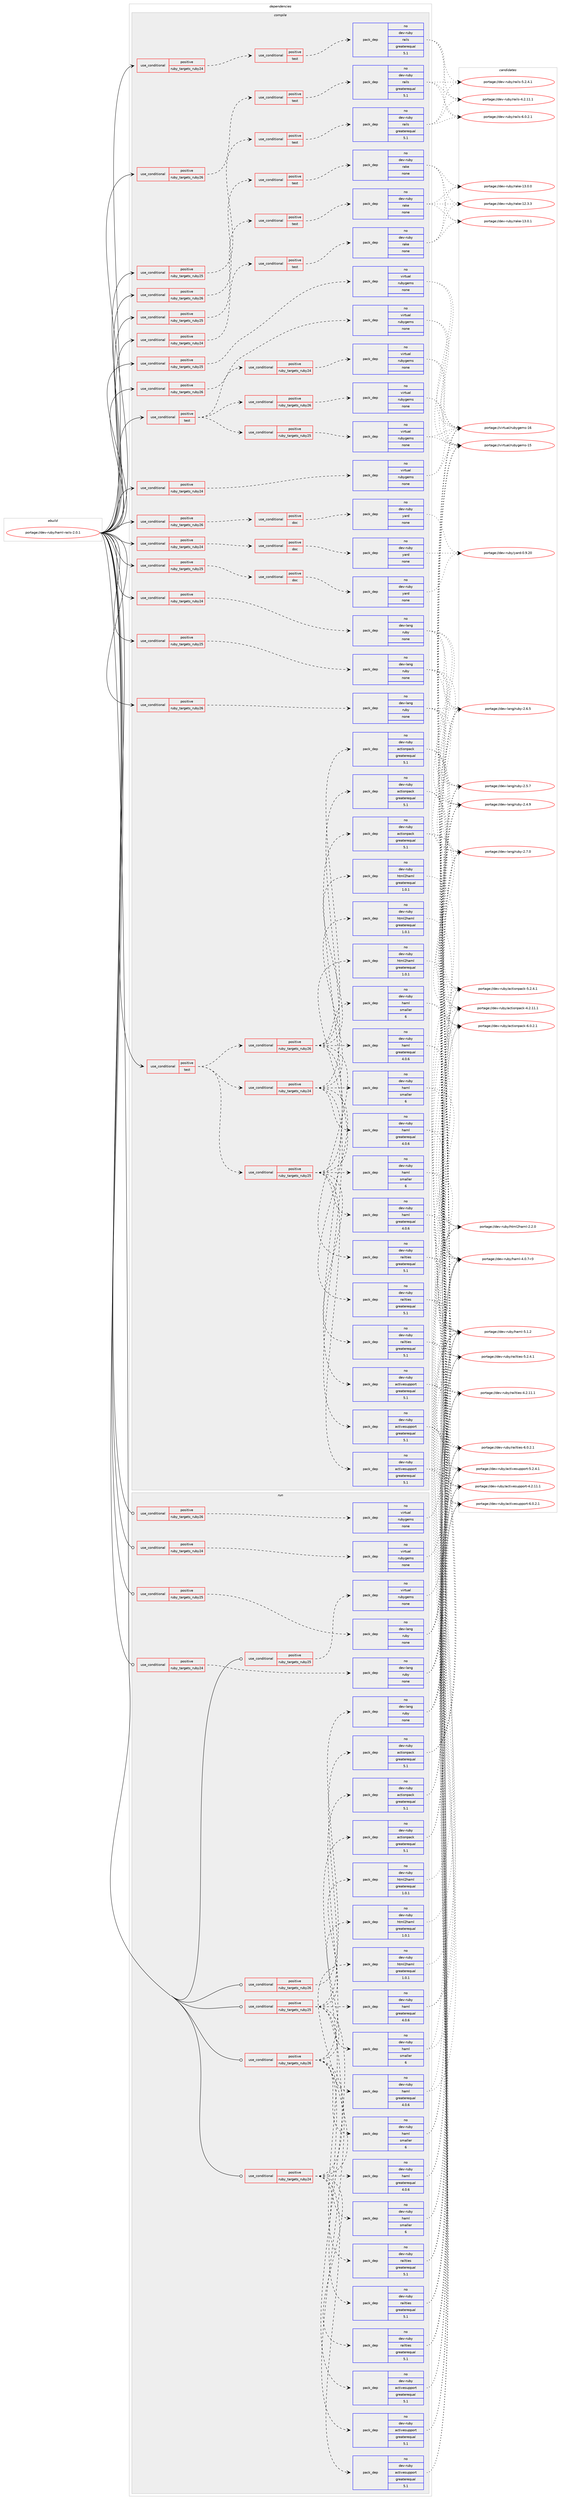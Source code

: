 digraph prolog {

# *************
# Graph options
# *************

newrank=true;
concentrate=true;
compound=true;
graph [rankdir=LR,fontname=Helvetica,fontsize=10,ranksep=1.5];#, ranksep=2.5, nodesep=0.2];
edge  [arrowhead=vee];
node  [fontname=Helvetica,fontsize=10];

# **********
# The ebuild
# **********

subgraph cluster_leftcol {
color=gray;
label=<<i>ebuild</i>>;
id [label="portage://dev-ruby/haml-rails-2.0.1", color=red, width=4, href="../dev-ruby/haml-rails-2.0.1.svg"];
}

# ****************
# The dependencies
# ****************

subgraph cluster_midcol {
color=gray;
label=<<i>dependencies</i>>;
subgraph cluster_compile {
fillcolor="#eeeeee";
style=filled;
label=<<i>compile</i>>;
subgraph cond86230 {
dependency353903 [label=<<TABLE BORDER="0" CELLBORDER="1" CELLSPACING="0" CELLPADDING="4"><TR><TD ROWSPAN="3" CELLPADDING="10">use_conditional</TD></TR><TR><TD>positive</TD></TR><TR><TD>ruby_targets_ruby24</TD></TR></TABLE>>, shape=none, color=red];
subgraph cond86231 {
dependency353904 [label=<<TABLE BORDER="0" CELLBORDER="1" CELLSPACING="0" CELLPADDING="4"><TR><TD ROWSPAN="3" CELLPADDING="10">use_conditional</TD></TR><TR><TD>positive</TD></TR><TR><TD>doc</TD></TR></TABLE>>, shape=none, color=red];
subgraph pack262860 {
dependency353905 [label=<<TABLE BORDER="0" CELLBORDER="1" CELLSPACING="0" CELLPADDING="4" WIDTH="220"><TR><TD ROWSPAN="6" CELLPADDING="30">pack_dep</TD></TR><TR><TD WIDTH="110">no</TD></TR><TR><TD>dev-ruby</TD></TR><TR><TD>yard</TD></TR><TR><TD>none</TD></TR><TR><TD></TD></TR></TABLE>>, shape=none, color=blue];
}
dependency353904:e -> dependency353905:w [weight=20,style="dashed",arrowhead="vee"];
}
dependency353903:e -> dependency353904:w [weight=20,style="dashed",arrowhead="vee"];
}
id:e -> dependency353903:w [weight=20,style="solid",arrowhead="vee"];
subgraph cond86232 {
dependency353906 [label=<<TABLE BORDER="0" CELLBORDER="1" CELLSPACING="0" CELLPADDING="4"><TR><TD ROWSPAN="3" CELLPADDING="10">use_conditional</TD></TR><TR><TD>positive</TD></TR><TR><TD>ruby_targets_ruby24</TD></TR></TABLE>>, shape=none, color=red];
subgraph cond86233 {
dependency353907 [label=<<TABLE BORDER="0" CELLBORDER="1" CELLSPACING="0" CELLPADDING="4"><TR><TD ROWSPAN="3" CELLPADDING="10">use_conditional</TD></TR><TR><TD>positive</TD></TR><TR><TD>test</TD></TR></TABLE>>, shape=none, color=red];
subgraph pack262861 {
dependency353908 [label=<<TABLE BORDER="0" CELLBORDER="1" CELLSPACING="0" CELLPADDING="4" WIDTH="220"><TR><TD ROWSPAN="6" CELLPADDING="30">pack_dep</TD></TR><TR><TD WIDTH="110">no</TD></TR><TR><TD>dev-ruby</TD></TR><TR><TD>rails</TD></TR><TR><TD>greaterequal</TD></TR><TR><TD>5.1</TD></TR></TABLE>>, shape=none, color=blue];
}
dependency353907:e -> dependency353908:w [weight=20,style="dashed",arrowhead="vee"];
}
dependency353906:e -> dependency353907:w [weight=20,style="dashed",arrowhead="vee"];
}
id:e -> dependency353906:w [weight=20,style="solid",arrowhead="vee"];
subgraph cond86234 {
dependency353909 [label=<<TABLE BORDER="0" CELLBORDER="1" CELLSPACING="0" CELLPADDING="4"><TR><TD ROWSPAN="3" CELLPADDING="10">use_conditional</TD></TR><TR><TD>positive</TD></TR><TR><TD>ruby_targets_ruby24</TD></TR></TABLE>>, shape=none, color=red];
subgraph cond86235 {
dependency353910 [label=<<TABLE BORDER="0" CELLBORDER="1" CELLSPACING="0" CELLPADDING="4"><TR><TD ROWSPAN="3" CELLPADDING="10">use_conditional</TD></TR><TR><TD>positive</TD></TR><TR><TD>test</TD></TR></TABLE>>, shape=none, color=red];
subgraph pack262862 {
dependency353911 [label=<<TABLE BORDER="0" CELLBORDER="1" CELLSPACING="0" CELLPADDING="4" WIDTH="220"><TR><TD ROWSPAN="6" CELLPADDING="30">pack_dep</TD></TR><TR><TD WIDTH="110">no</TD></TR><TR><TD>dev-ruby</TD></TR><TR><TD>rake</TD></TR><TR><TD>none</TD></TR><TR><TD></TD></TR></TABLE>>, shape=none, color=blue];
}
dependency353910:e -> dependency353911:w [weight=20,style="dashed",arrowhead="vee"];
}
dependency353909:e -> dependency353910:w [weight=20,style="dashed",arrowhead="vee"];
}
id:e -> dependency353909:w [weight=20,style="solid",arrowhead="vee"];
subgraph cond86236 {
dependency353912 [label=<<TABLE BORDER="0" CELLBORDER="1" CELLSPACING="0" CELLPADDING="4"><TR><TD ROWSPAN="3" CELLPADDING="10">use_conditional</TD></TR><TR><TD>positive</TD></TR><TR><TD>ruby_targets_ruby24</TD></TR></TABLE>>, shape=none, color=red];
subgraph pack262863 {
dependency353913 [label=<<TABLE BORDER="0" CELLBORDER="1" CELLSPACING="0" CELLPADDING="4" WIDTH="220"><TR><TD ROWSPAN="6" CELLPADDING="30">pack_dep</TD></TR><TR><TD WIDTH="110">no</TD></TR><TR><TD>dev-lang</TD></TR><TR><TD>ruby</TD></TR><TR><TD>none</TD></TR><TR><TD></TD></TR></TABLE>>, shape=none, color=blue];
}
dependency353912:e -> dependency353913:w [weight=20,style="dashed",arrowhead="vee"];
}
id:e -> dependency353912:w [weight=20,style="solid",arrowhead="vee"];
subgraph cond86237 {
dependency353914 [label=<<TABLE BORDER="0" CELLBORDER="1" CELLSPACING="0" CELLPADDING="4"><TR><TD ROWSPAN="3" CELLPADDING="10">use_conditional</TD></TR><TR><TD>positive</TD></TR><TR><TD>ruby_targets_ruby24</TD></TR></TABLE>>, shape=none, color=red];
subgraph pack262864 {
dependency353915 [label=<<TABLE BORDER="0" CELLBORDER="1" CELLSPACING="0" CELLPADDING="4" WIDTH="220"><TR><TD ROWSPAN="6" CELLPADDING="30">pack_dep</TD></TR><TR><TD WIDTH="110">no</TD></TR><TR><TD>virtual</TD></TR><TR><TD>rubygems</TD></TR><TR><TD>none</TD></TR><TR><TD></TD></TR></TABLE>>, shape=none, color=blue];
}
dependency353914:e -> dependency353915:w [weight=20,style="dashed",arrowhead="vee"];
}
id:e -> dependency353914:w [weight=20,style="solid",arrowhead="vee"];
subgraph cond86238 {
dependency353916 [label=<<TABLE BORDER="0" CELLBORDER="1" CELLSPACING="0" CELLPADDING="4"><TR><TD ROWSPAN="3" CELLPADDING="10">use_conditional</TD></TR><TR><TD>positive</TD></TR><TR><TD>ruby_targets_ruby25</TD></TR></TABLE>>, shape=none, color=red];
subgraph cond86239 {
dependency353917 [label=<<TABLE BORDER="0" CELLBORDER="1" CELLSPACING="0" CELLPADDING="4"><TR><TD ROWSPAN="3" CELLPADDING="10">use_conditional</TD></TR><TR><TD>positive</TD></TR><TR><TD>doc</TD></TR></TABLE>>, shape=none, color=red];
subgraph pack262865 {
dependency353918 [label=<<TABLE BORDER="0" CELLBORDER="1" CELLSPACING="0" CELLPADDING="4" WIDTH="220"><TR><TD ROWSPAN="6" CELLPADDING="30">pack_dep</TD></TR><TR><TD WIDTH="110">no</TD></TR><TR><TD>dev-ruby</TD></TR><TR><TD>yard</TD></TR><TR><TD>none</TD></TR><TR><TD></TD></TR></TABLE>>, shape=none, color=blue];
}
dependency353917:e -> dependency353918:w [weight=20,style="dashed",arrowhead="vee"];
}
dependency353916:e -> dependency353917:w [weight=20,style="dashed",arrowhead="vee"];
}
id:e -> dependency353916:w [weight=20,style="solid",arrowhead="vee"];
subgraph cond86240 {
dependency353919 [label=<<TABLE BORDER="0" CELLBORDER="1" CELLSPACING="0" CELLPADDING="4"><TR><TD ROWSPAN="3" CELLPADDING="10">use_conditional</TD></TR><TR><TD>positive</TD></TR><TR><TD>ruby_targets_ruby25</TD></TR></TABLE>>, shape=none, color=red];
subgraph cond86241 {
dependency353920 [label=<<TABLE BORDER="0" CELLBORDER="1" CELLSPACING="0" CELLPADDING="4"><TR><TD ROWSPAN="3" CELLPADDING="10">use_conditional</TD></TR><TR><TD>positive</TD></TR><TR><TD>test</TD></TR></TABLE>>, shape=none, color=red];
subgraph pack262866 {
dependency353921 [label=<<TABLE BORDER="0" CELLBORDER="1" CELLSPACING="0" CELLPADDING="4" WIDTH="220"><TR><TD ROWSPAN="6" CELLPADDING="30">pack_dep</TD></TR><TR><TD WIDTH="110">no</TD></TR><TR><TD>dev-ruby</TD></TR><TR><TD>rails</TD></TR><TR><TD>greaterequal</TD></TR><TR><TD>5.1</TD></TR></TABLE>>, shape=none, color=blue];
}
dependency353920:e -> dependency353921:w [weight=20,style="dashed",arrowhead="vee"];
}
dependency353919:e -> dependency353920:w [weight=20,style="dashed",arrowhead="vee"];
}
id:e -> dependency353919:w [weight=20,style="solid",arrowhead="vee"];
subgraph cond86242 {
dependency353922 [label=<<TABLE BORDER="0" CELLBORDER="1" CELLSPACING="0" CELLPADDING="4"><TR><TD ROWSPAN="3" CELLPADDING="10">use_conditional</TD></TR><TR><TD>positive</TD></TR><TR><TD>ruby_targets_ruby25</TD></TR></TABLE>>, shape=none, color=red];
subgraph cond86243 {
dependency353923 [label=<<TABLE BORDER="0" CELLBORDER="1" CELLSPACING="0" CELLPADDING="4"><TR><TD ROWSPAN="3" CELLPADDING="10">use_conditional</TD></TR><TR><TD>positive</TD></TR><TR><TD>test</TD></TR></TABLE>>, shape=none, color=red];
subgraph pack262867 {
dependency353924 [label=<<TABLE BORDER="0" CELLBORDER="1" CELLSPACING="0" CELLPADDING="4" WIDTH="220"><TR><TD ROWSPAN="6" CELLPADDING="30">pack_dep</TD></TR><TR><TD WIDTH="110">no</TD></TR><TR><TD>dev-ruby</TD></TR><TR><TD>rake</TD></TR><TR><TD>none</TD></TR><TR><TD></TD></TR></TABLE>>, shape=none, color=blue];
}
dependency353923:e -> dependency353924:w [weight=20,style="dashed",arrowhead="vee"];
}
dependency353922:e -> dependency353923:w [weight=20,style="dashed",arrowhead="vee"];
}
id:e -> dependency353922:w [weight=20,style="solid",arrowhead="vee"];
subgraph cond86244 {
dependency353925 [label=<<TABLE BORDER="0" CELLBORDER="1" CELLSPACING="0" CELLPADDING="4"><TR><TD ROWSPAN="3" CELLPADDING="10">use_conditional</TD></TR><TR><TD>positive</TD></TR><TR><TD>ruby_targets_ruby25</TD></TR></TABLE>>, shape=none, color=red];
subgraph pack262868 {
dependency353926 [label=<<TABLE BORDER="0" CELLBORDER="1" CELLSPACING="0" CELLPADDING="4" WIDTH="220"><TR><TD ROWSPAN="6" CELLPADDING="30">pack_dep</TD></TR><TR><TD WIDTH="110">no</TD></TR><TR><TD>dev-lang</TD></TR><TR><TD>ruby</TD></TR><TR><TD>none</TD></TR><TR><TD></TD></TR></TABLE>>, shape=none, color=blue];
}
dependency353925:e -> dependency353926:w [weight=20,style="dashed",arrowhead="vee"];
}
id:e -> dependency353925:w [weight=20,style="solid",arrowhead="vee"];
subgraph cond86245 {
dependency353927 [label=<<TABLE BORDER="0" CELLBORDER="1" CELLSPACING="0" CELLPADDING="4"><TR><TD ROWSPAN="3" CELLPADDING="10">use_conditional</TD></TR><TR><TD>positive</TD></TR><TR><TD>ruby_targets_ruby25</TD></TR></TABLE>>, shape=none, color=red];
subgraph pack262869 {
dependency353928 [label=<<TABLE BORDER="0" CELLBORDER="1" CELLSPACING="0" CELLPADDING="4" WIDTH="220"><TR><TD ROWSPAN="6" CELLPADDING="30">pack_dep</TD></TR><TR><TD WIDTH="110">no</TD></TR><TR><TD>virtual</TD></TR><TR><TD>rubygems</TD></TR><TR><TD>none</TD></TR><TR><TD></TD></TR></TABLE>>, shape=none, color=blue];
}
dependency353927:e -> dependency353928:w [weight=20,style="dashed",arrowhead="vee"];
}
id:e -> dependency353927:w [weight=20,style="solid",arrowhead="vee"];
subgraph cond86246 {
dependency353929 [label=<<TABLE BORDER="0" CELLBORDER="1" CELLSPACING="0" CELLPADDING="4"><TR><TD ROWSPAN="3" CELLPADDING="10">use_conditional</TD></TR><TR><TD>positive</TD></TR><TR><TD>ruby_targets_ruby26</TD></TR></TABLE>>, shape=none, color=red];
subgraph cond86247 {
dependency353930 [label=<<TABLE BORDER="0" CELLBORDER="1" CELLSPACING="0" CELLPADDING="4"><TR><TD ROWSPAN="3" CELLPADDING="10">use_conditional</TD></TR><TR><TD>positive</TD></TR><TR><TD>doc</TD></TR></TABLE>>, shape=none, color=red];
subgraph pack262870 {
dependency353931 [label=<<TABLE BORDER="0" CELLBORDER="1" CELLSPACING="0" CELLPADDING="4" WIDTH="220"><TR><TD ROWSPAN="6" CELLPADDING="30">pack_dep</TD></TR><TR><TD WIDTH="110">no</TD></TR><TR><TD>dev-ruby</TD></TR><TR><TD>yard</TD></TR><TR><TD>none</TD></TR><TR><TD></TD></TR></TABLE>>, shape=none, color=blue];
}
dependency353930:e -> dependency353931:w [weight=20,style="dashed",arrowhead="vee"];
}
dependency353929:e -> dependency353930:w [weight=20,style="dashed",arrowhead="vee"];
}
id:e -> dependency353929:w [weight=20,style="solid",arrowhead="vee"];
subgraph cond86248 {
dependency353932 [label=<<TABLE BORDER="0" CELLBORDER="1" CELLSPACING="0" CELLPADDING="4"><TR><TD ROWSPAN="3" CELLPADDING="10">use_conditional</TD></TR><TR><TD>positive</TD></TR><TR><TD>ruby_targets_ruby26</TD></TR></TABLE>>, shape=none, color=red];
subgraph cond86249 {
dependency353933 [label=<<TABLE BORDER="0" CELLBORDER="1" CELLSPACING="0" CELLPADDING="4"><TR><TD ROWSPAN="3" CELLPADDING="10">use_conditional</TD></TR><TR><TD>positive</TD></TR><TR><TD>test</TD></TR></TABLE>>, shape=none, color=red];
subgraph pack262871 {
dependency353934 [label=<<TABLE BORDER="0" CELLBORDER="1" CELLSPACING="0" CELLPADDING="4" WIDTH="220"><TR><TD ROWSPAN="6" CELLPADDING="30">pack_dep</TD></TR><TR><TD WIDTH="110">no</TD></TR><TR><TD>dev-ruby</TD></TR><TR><TD>rails</TD></TR><TR><TD>greaterequal</TD></TR><TR><TD>5.1</TD></TR></TABLE>>, shape=none, color=blue];
}
dependency353933:e -> dependency353934:w [weight=20,style="dashed",arrowhead="vee"];
}
dependency353932:e -> dependency353933:w [weight=20,style="dashed",arrowhead="vee"];
}
id:e -> dependency353932:w [weight=20,style="solid",arrowhead="vee"];
subgraph cond86250 {
dependency353935 [label=<<TABLE BORDER="0" CELLBORDER="1" CELLSPACING="0" CELLPADDING="4"><TR><TD ROWSPAN="3" CELLPADDING="10">use_conditional</TD></TR><TR><TD>positive</TD></TR><TR><TD>ruby_targets_ruby26</TD></TR></TABLE>>, shape=none, color=red];
subgraph cond86251 {
dependency353936 [label=<<TABLE BORDER="0" CELLBORDER="1" CELLSPACING="0" CELLPADDING="4"><TR><TD ROWSPAN="3" CELLPADDING="10">use_conditional</TD></TR><TR><TD>positive</TD></TR><TR><TD>test</TD></TR></TABLE>>, shape=none, color=red];
subgraph pack262872 {
dependency353937 [label=<<TABLE BORDER="0" CELLBORDER="1" CELLSPACING="0" CELLPADDING="4" WIDTH="220"><TR><TD ROWSPAN="6" CELLPADDING="30">pack_dep</TD></TR><TR><TD WIDTH="110">no</TD></TR><TR><TD>dev-ruby</TD></TR><TR><TD>rake</TD></TR><TR><TD>none</TD></TR><TR><TD></TD></TR></TABLE>>, shape=none, color=blue];
}
dependency353936:e -> dependency353937:w [weight=20,style="dashed",arrowhead="vee"];
}
dependency353935:e -> dependency353936:w [weight=20,style="dashed",arrowhead="vee"];
}
id:e -> dependency353935:w [weight=20,style="solid",arrowhead="vee"];
subgraph cond86252 {
dependency353938 [label=<<TABLE BORDER="0" CELLBORDER="1" CELLSPACING="0" CELLPADDING="4"><TR><TD ROWSPAN="3" CELLPADDING="10">use_conditional</TD></TR><TR><TD>positive</TD></TR><TR><TD>ruby_targets_ruby26</TD></TR></TABLE>>, shape=none, color=red];
subgraph pack262873 {
dependency353939 [label=<<TABLE BORDER="0" CELLBORDER="1" CELLSPACING="0" CELLPADDING="4" WIDTH="220"><TR><TD ROWSPAN="6" CELLPADDING="30">pack_dep</TD></TR><TR><TD WIDTH="110">no</TD></TR><TR><TD>dev-lang</TD></TR><TR><TD>ruby</TD></TR><TR><TD>none</TD></TR><TR><TD></TD></TR></TABLE>>, shape=none, color=blue];
}
dependency353938:e -> dependency353939:w [weight=20,style="dashed",arrowhead="vee"];
}
id:e -> dependency353938:w [weight=20,style="solid",arrowhead="vee"];
subgraph cond86253 {
dependency353940 [label=<<TABLE BORDER="0" CELLBORDER="1" CELLSPACING="0" CELLPADDING="4"><TR><TD ROWSPAN="3" CELLPADDING="10">use_conditional</TD></TR><TR><TD>positive</TD></TR><TR><TD>ruby_targets_ruby26</TD></TR></TABLE>>, shape=none, color=red];
subgraph pack262874 {
dependency353941 [label=<<TABLE BORDER="0" CELLBORDER="1" CELLSPACING="0" CELLPADDING="4" WIDTH="220"><TR><TD ROWSPAN="6" CELLPADDING="30">pack_dep</TD></TR><TR><TD WIDTH="110">no</TD></TR><TR><TD>virtual</TD></TR><TR><TD>rubygems</TD></TR><TR><TD>none</TD></TR><TR><TD></TD></TR></TABLE>>, shape=none, color=blue];
}
dependency353940:e -> dependency353941:w [weight=20,style="dashed",arrowhead="vee"];
}
id:e -> dependency353940:w [weight=20,style="solid",arrowhead="vee"];
subgraph cond86254 {
dependency353942 [label=<<TABLE BORDER="0" CELLBORDER="1" CELLSPACING="0" CELLPADDING="4"><TR><TD ROWSPAN="3" CELLPADDING="10">use_conditional</TD></TR><TR><TD>positive</TD></TR><TR><TD>test</TD></TR></TABLE>>, shape=none, color=red];
subgraph cond86255 {
dependency353943 [label=<<TABLE BORDER="0" CELLBORDER="1" CELLSPACING="0" CELLPADDING="4"><TR><TD ROWSPAN="3" CELLPADDING="10">use_conditional</TD></TR><TR><TD>positive</TD></TR><TR><TD>ruby_targets_ruby24</TD></TR></TABLE>>, shape=none, color=red];
subgraph pack262875 {
dependency353944 [label=<<TABLE BORDER="0" CELLBORDER="1" CELLSPACING="0" CELLPADDING="4" WIDTH="220"><TR><TD ROWSPAN="6" CELLPADDING="30">pack_dep</TD></TR><TR><TD WIDTH="110">no</TD></TR><TR><TD>dev-ruby</TD></TR><TR><TD>actionpack</TD></TR><TR><TD>greaterequal</TD></TR><TR><TD>5.1</TD></TR></TABLE>>, shape=none, color=blue];
}
dependency353943:e -> dependency353944:w [weight=20,style="dashed",arrowhead="vee"];
subgraph pack262876 {
dependency353945 [label=<<TABLE BORDER="0" CELLBORDER="1" CELLSPACING="0" CELLPADDING="4" WIDTH="220"><TR><TD ROWSPAN="6" CELLPADDING="30">pack_dep</TD></TR><TR><TD WIDTH="110">no</TD></TR><TR><TD>dev-ruby</TD></TR><TR><TD>activesupport</TD></TR><TR><TD>greaterequal</TD></TR><TR><TD>5.1</TD></TR></TABLE>>, shape=none, color=blue];
}
dependency353943:e -> dependency353945:w [weight=20,style="dashed",arrowhead="vee"];
subgraph pack262877 {
dependency353946 [label=<<TABLE BORDER="0" CELLBORDER="1" CELLSPACING="0" CELLPADDING="4" WIDTH="220"><TR><TD ROWSPAN="6" CELLPADDING="30">pack_dep</TD></TR><TR><TD WIDTH="110">no</TD></TR><TR><TD>dev-ruby</TD></TR><TR><TD>railties</TD></TR><TR><TD>greaterequal</TD></TR><TR><TD>5.1</TD></TR></TABLE>>, shape=none, color=blue];
}
dependency353943:e -> dependency353946:w [weight=20,style="dashed",arrowhead="vee"];
subgraph pack262878 {
dependency353947 [label=<<TABLE BORDER="0" CELLBORDER="1" CELLSPACING="0" CELLPADDING="4" WIDTH="220"><TR><TD ROWSPAN="6" CELLPADDING="30">pack_dep</TD></TR><TR><TD WIDTH="110">no</TD></TR><TR><TD>dev-ruby</TD></TR><TR><TD>haml</TD></TR><TR><TD>greaterequal</TD></TR><TR><TD>4.0.6</TD></TR></TABLE>>, shape=none, color=blue];
}
dependency353943:e -> dependency353947:w [weight=20,style="dashed",arrowhead="vee"];
subgraph pack262879 {
dependency353948 [label=<<TABLE BORDER="0" CELLBORDER="1" CELLSPACING="0" CELLPADDING="4" WIDTH="220"><TR><TD ROWSPAN="6" CELLPADDING="30">pack_dep</TD></TR><TR><TD WIDTH="110">no</TD></TR><TR><TD>dev-ruby</TD></TR><TR><TD>haml</TD></TR><TR><TD>smaller</TD></TR><TR><TD>6</TD></TR></TABLE>>, shape=none, color=blue];
}
dependency353943:e -> dependency353948:w [weight=20,style="dashed",arrowhead="vee"];
subgraph pack262880 {
dependency353949 [label=<<TABLE BORDER="0" CELLBORDER="1" CELLSPACING="0" CELLPADDING="4" WIDTH="220"><TR><TD ROWSPAN="6" CELLPADDING="30">pack_dep</TD></TR><TR><TD WIDTH="110">no</TD></TR><TR><TD>dev-ruby</TD></TR><TR><TD>html2haml</TD></TR><TR><TD>greaterequal</TD></TR><TR><TD>1.0.1</TD></TR></TABLE>>, shape=none, color=blue];
}
dependency353943:e -> dependency353949:w [weight=20,style="dashed",arrowhead="vee"];
}
dependency353942:e -> dependency353943:w [weight=20,style="dashed",arrowhead="vee"];
subgraph cond86256 {
dependency353950 [label=<<TABLE BORDER="0" CELLBORDER="1" CELLSPACING="0" CELLPADDING="4"><TR><TD ROWSPAN="3" CELLPADDING="10">use_conditional</TD></TR><TR><TD>positive</TD></TR><TR><TD>ruby_targets_ruby25</TD></TR></TABLE>>, shape=none, color=red];
subgraph pack262881 {
dependency353951 [label=<<TABLE BORDER="0" CELLBORDER="1" CELLSPACING="0" CELLPADDING="4" WIDTH="220"><TR><TD ROWSPAN="6" CELLPADDING="30">pack_dep</TD></TR><TR><TD WIDTH="110">no</TD></TR><TR><TD>dev-ruby</TD></TR><TR><TD>actionpack</TD></TR><TR><TD>greaterequal</TD></TR><TR><TD>5.1</TD></TR></TABLE>>, shape=none, color=blue];
}
dependency353950:e -> dependency353951:w [weight=20,style="dashed",arrowhead="vee"];
subgraph pack262882 {
dependency353952 [label=<<TABLE BORDER="0" CELLBORDER="1" CELLSPACING="0" CELLPADDING="4" WIDTH="220"><TR><TD ROWSPAN="6" CELLPADDING="30">pack_dep</TD></TR><TR><TD WIDTH="110">no</TD></TR><TR><TD>dev-ruby</TD></TR><TR><TD>activesupport</TD></TR><TR><TD>greaterequal</TD></TR><TR><TD>5.1</TD></TR></TABLE>>, shape=none, color=blue];
}
dependency353950:e -> dependency353952:w [weight=20,style="dashed",arrowhead="vee"];
subgraph pack262883 {
dependency353953 [label=<<TABLE BORDER="0" CELLBORDER="1" CELLSPACING="0" CELLPADDING="4" WIDTH="220"><TR><TD ROWSPAN="6" CELLPADDING="30">pack_dep</TD></TR><TR><TD WIDTH="110">no</TD></TR><TR><TD>dev-ruby</TD></TR><TR><TD>railties</TD></TR><TR><TD>greaterequal</TD></TR><TR><TD>5.1</TD></TR></TABLE>>, shape=none, color=blue];
}
dependency353950:e -> dependency353953:w [weight=20,style="dashed",arrowhead="vee"];
subgraph pack262884 {
dependency353954 [label=<<TABLE BORDER="0" CELLBORDER="1" CELLSPACING="0" CELLPADDING="4" WIDTH="220"><TR><TD ROWSPAN="6" CELLPADDING="30">pack_dep</TD></TR><TR><TD WIDTH="110">no</TD></TR><TR><TD>dev-ruby</TD></TR><TR><TD>haml</TD></TR><TR><TD>greaterequal</TD></TR><TR><TD>4.0.6</TD></TR></TABLE>>, shape=none, color=blue];
}
dependency353950:e -> dependency353954:w [weight=20,style="dashed",arrowhead="vee"];
subgraph pack262885 {
dependency353955 [label=<<TABLE BORDER="0" CELLBORDER="1" CELLSPACING="0" CELLPADDING="4" WIDTH="220"><TR><TD ROWSPAN="6" CELLPADDING="30">pack_dep</TD></TR><TR><TD WIDTH="110">no</TD></TR><TR><TD>dev-ruby</TD></TR><TR><TD>haml</TD></TR><TR><TD>smaller</TD></TR><TR><TD>6</TD></TR></TABLE>>, shape=none, color=blue];
}
dependency353950:e -> dependency353955:w [weight=20,style="dashed",arrowhead="vee"];
subgraph pack262886 {
dependency353956 [label=<<TABLE BORDER="0" CELLBORDER="1" CELLSPACING="0" CELLPADDING="4" WIDTH="220"><TR><TD ROWSPAN="6" CELLPADDING="30">pack_dep</TD></TR><TR><TD WIDTH="110">no</TD></TR><TR><TD>dev-ruby</TD></TR><TR><TD>html2haml</TD></TR><TR><TD>greaterequal</TD></TR><TR><TD>1.0.1</TD></TR></TABLE>>, shape=none, color=blue];
}
dependency353950:e -> dependency353956:w [weight=20,style="dashed",arrowhead="vee"];
}
dependency353942:e -> dependency353950:w [weight=20,style="dashed",arrowhead="vee"];
subgraph cond86257 {
dependency353957 [label=<<TABLE BORDER="0" CELLBORDER="1" CELLSPACING="0" CELLPADDING="4"><TR><TD ROWSPAN="3" CELLPADDING="10">use_conditional</TD></TR><TR><TD>positive</TD></TR><TR><TD>ruby_targets_ruby26</TD></TR></TABLE>>, shape=none, color=red];
subgraph pack262887 {
dependency353958 [label=<<TABLE BORDER="0" CELLBORDER="1" CELLSPACING="0" CELLPADDING="4" WIDTH="220"><TR><TD ROWSPAN="6" CELLPADDING="30">pack_dep</TD></TR><TR><TD WIDTH="110">no</TD></TR><TR><TD>dev-ruby</TD></TR><TR><TD>actionpack</TD></TR><TR><TD>greaterequal</TD></TR><TR><TD>5.1</TD></TR></TABLE>>, shape=none, color=blue];
}
dependency353957:e -> dependency353958:w [weight=20,style="dashed",arrowhead="vee"];
subgraph pack262888 {
dependency353959 [label=<<TABLE BORDER="0" CELLBORDER="1" CELLSPACING="0" CELLPADDING="4" WIDTH="220"><TR><TD ROWSPAN="6" CELLPADDING="30">pack_dep</TD></TR><TR><TD WIDTH="110">no</TD></TR><TR><TD>dev-ruby</TD></TR><TR><TD>activesupport</TD></TR><TR><TD>greaterequal</TD></TR><TR><TD>5.1</TD></TR></TABLE>>, shape=none, color=blue];
}
dependency353957:e -> dependency353959:w [weight=20,style="dashed",arrowhead="vee"];
subgraph pack262889 {
dependency353960 [label=<<TABLE BORDER="0" CELLBORDER="1" CELLSPACING="0" CELLPADDING="4" WIDTH="220"><TR><TD ROWSPAN="6" CELLPADDING="30">pack_dep</TD></TR><TR><TD WIDTH="110">no</TD></TR><TR><TD>dev-ruby</TD></TR><TR><TD>railties</TD></TR><TR><TD>greaterequal</TD></TR><TR><TD>5.1</TD></TR></TABLE>>, shape=none, color=blue];
}
dependency353957:e -> dependency353960:w [weight=20,style="dashed",arrowhead="vee"];
subgraph pack262890 {
dependency353961 [label=<<TABLE BORDER="0" CELLBORDER="1" CELLSPACING="0" CELLPADDING="4" WIDTH="220"><TR><TD ROWSPAN="6" CELLPADDING="30">pack_dep</TD></TR><TR><TD WIDTH="110">no</TD></TR><TR><TD>dev-ruby</TD></TR><TR><TD>haml</TD></TR><TR><TD>greaterequal</TD></TR><TR><TD>4.0.6</TD></TR></TABLE>>, shape=none, color=blue];
}
dependency353957:e -> dependency353961:w [weight=20,style="dashed",arrowhead="vee"];
subgraph pack262891 {
dependency353962 [label=<<TABLE BORDER="0" CELLBORDER="1" CELLSPACING="0" CELLPADDING="4" WIDTH="220"><TR><TD ROWSPAN="6" CELLPADDING="30">pack_dep</TD></TR><TR><TD WIDTH="110">no</TD></TR><TR><TD>dev-ruby</TD></TR><TR><TD>haml</TD></TR><TR><TD>smaller</TD></TR><TR><TD>6</TD></TR></TABLE>>, shape=none, color=blue];
}
dependency353957:e -> dependency353962:w [weight=20,style="dashed",arrowhead="vee"];
subgraph pack262892 {
dependency353963 [label=<<TABLE BORDER="0" CELLBORDER="1" CELLSPACING="0" CELLPADDING="4" WIDTH="220"><TR><TD ROWSPAN="6" CELLPADDING="30">pack_dep</TD></TR><TR><TD WIDTH="110">no</TD></TR><TR><TD>dev-ruby</TD></TR><TR><TD>html2haml</TD></TR><TR><TD>greaterequal</TD></TR><TR><TD>1.0.1</TD></TR></TABLE>>, shape=none, color=blue];
}
dependency353957:e -> dependency353963:w [weight=20,style="dashed",arrowhead="vee"];
}
dependency353942:e -> dependency353957:w [weight=20,style="dashed",arrowhead="vee"];
}
id:e -> dependency353942:w [weight=20,style="solid",arrowhead="vee"];
subgraph cond86258 {
dependency353964 [label=<<TABLE BORDER="0" CELLBORDER="1" CELLSPACING="0" CELLPADDING="4"><TR><TD ROWSPAN="3" CELLPADDING="10">use_conditional</TD></TR><TR><TD>positive</TD></TR><TR><TD>test</TD></TR></TABLE>>, shape=none, color=red];
subgraph cond86259 {
dependency353965 [label=<<TABLE BORDER="0" CELLBORDER="1" CELLSPACING="0" CELLPADDING="4"><TR><TD ROWSPAN="3" CELLPADDING="10">use_conditional</TD></TR><TR><TD>positive</TD></TR><TR><TD>ruby_targets_ruby24</TD></TR></TABLE>>, shape=none, color=red];
subgraph pack262893 {
dependency353966 [label=<<TABLE BORDER="0" CELLBORDER="1" CELLSPACING="0" CELLPADDING="4" WIDTH="220"><TR><TD ROWSPAN="6" CELLPADDING="30">pack_dep</TD></TR><TR><TD WIDTH="110">no</TD></TR><TR><TD>virtual</TD></TR><TR><TD>rubygems</TD></TR><TR><TD>none</TD></TR><TR><TD></TD></TR></TABLE>>, shape=none, color=blue];
}
dependency353965:e -> dependency353966:w [weight=20,style="dashed",arrowhead="vee"];
}
dependency353964:e -> dependency353965:w [weight=20,style="dashed",arrowhead="vee"];
subgraph cond86260 {
dependency353967 [label=<<TABLE BORDER="0" CELLBORDER="1" CELLSPACING="0" CELLPADDING="4"><TR><TD ROWSPAN="3" CELLPADDING="10">use_conditional</TD></TR><TR><TD>positive</TD></TR><TR><TD>ruby_targets_ruby25</TD></TR></TABLE>>, shape=none, color=red];
subgraph pack262894 {
dependency353968 [label=<<TABLE BORDER="0" CELLBORDER="1" CELLSPACING="0" CELLPADDING="4" WIDTH="220"><TR><TD ROWSPAN="6" CELLPADDING="30">pack_dep</TD></TR><TR><TD WIDTH="110">no</TD></TR><TR><TD>virtual</TD></TR><TR><TD>rubygems</TD></TR><TR><TD>none</TD></TR><TR><TD></TD></TR></TABLE>>, shape=none, color=blue];
}
dependency353967:e -> dependency353968:w [weight=20,style="dashed",arrowhead="vee"];
}
dependency353964:e -> dependency353967:w [weight=20,style="dashed",arrowhead="vee"];
subgraph cond86261 {
dependency353969 [label=<<TABLE BORDER="0" CELLBORDER="1" CELLSPACING="0" CELLPADDING="4"><TR><TD ROWSPAN="3" CELLPADDING="10">use_conditional</TD></TR><TR><TD>positive</TD></TR><TR><TD>ruby_targets_ruby26</TD></TR></TABLE>>, shape=none, color=red];
subgraph pack262895 {
dependency353970 [label=<<TABLE BORDER="0" CELLBORDER="1" CELLSPACING="0" CELLPADDING="4" WIDTH="220"><TR><TD ROWSPAN="6" CELLPADDING="30">pack_dep</TD></TR><TR><TD WIDTH="110">no</TD></TR><TR><TD>virtual</TD></TR><TR><TD>rubygems</TD></TR><TR><TD>none</TD></TR><TR><TD></TD></TR></TABLE>>, shape=none, color=blue];
}
dependency353969:e -> dependency353970:w [weight=20,style="dashed",arrowhead="vee"];
}
dependency353964:e -> dependency353969:w [weight=20,style="dashed",arrowhead="vee"];
}
id:e -> dependency353964:w [weight=20,style="solid",arrowhead="vee"];
}
subgraph cluster_compileandrun {
fillcolor="#eeeeee";
style=filled;
label=<<i>compile and run</i>>;
}
subgraph cluster_run {
fillcolor="#eeeeee";
style=filled;
label=<<i>run</i>>;
subgraph cond86262 {
dependency353971 [label=<<TABLE BORDER="0" CELLBORDER="1" CELLSPACING="0" CELLPADDING="4"><TR><TD ROWSPAN="3" CELLPADDING="10">use_conditional</TD></TR><TR><TD>positive</TD></TR><TR><TD>ruby_targets_ruby24</TD></TR></TABLE>>, shape=none, color=red];
subgraph pack262896 {
dependency353972 [label=<<TABLE BORDER="0" CELLBORDER="1" CELLSPACING="0" CELLPADDING="4" WIDTH="220"><TR><TD ROWSPAN="6" CELLPADDING="30">pack_dep</TD></TR><TR><TD WIDTH="110">no</TD></TR><TR><TD>dev-lang</TD></TR><TR><TD>ruby</TD></TR><TR><TD>none</TD></TR><TR><TD></TD></TR></TABLE>>, shape=none, color=blue];
}
dependency353971:e -> dependency353972:w [weight=20,style="dashed",arrowhead="vee"];
}
id:e -> dependency353971:w [weight=20,style="solid",arrowhead="odot"];
subgraph cond86263 {
dependency353973 [label=<<TABLE BORDER="0" CELLBORDER="1" CELLSPACING="0" CELLPADDING="4"><TR><TD ROWSPAN="3" CELLPADDING="10">use_conditional</TD></TR><TR><TD>positive</TD></TR><TR><TD>ruby_targets_ruby24</TD></TR></TABLE>>, shape=none, color=red];
subgraph pack262897 {
dependency353974 [label=<<TABLE BORDER="0" CELLBORDER="1" CELLSPACING="0" CELLPADDING="4" WIDTH="220"><TR><TD ROWSPAN="6" CELLPADDING="30">pack_dep</TD></TR><TR><TD WIDTH="110">no</TD></TR><TR><TD>dev-ruby</TD></TR><TR><TD>actionpack</TD></TR><TR><TD>greaterequal</TD></TR><TR><TD>5.1</TD></TR></TABLE>>, shape=none, color=blue];
}
dependency353973:e -> dependency353974:w [weight=20,style="dashed",arrowhead="vee"];
subgraph pack262898 {
dependency353975 [label=<<TABLE BORDER="0" CELLBORDER="1" CELLSPACING="0" CELLPADDING="4" WIDTH="220"><TR><TD ROWSPAN="6" CELLPADDING="30">pack_dep</TD></TR><TR><TD WIDTH="110">no</TD></TR><TR><TD>dev-ruby</TD></TR><TR><TD>activesupport</TD></TR><TR><TD>greaterequal</TD></TR><TR><TD>5.1</TD></TR></TABLE>>, shape=none, color=blue];
}
dependency353973:e -> dependency353975:w [weight=20,style="dashed",arrowhead="vee"];
subgraph pack262899 {
dependency353976 [label=<<TABLE BORDER="0" CELLBORDER="1" CELLSPACING="0" CELLPADDING="4" WIDTH="220"><TR><TD ROWSPAN="6" CELLPADDING="30">pack_dep</TD></TR><TR><TD WIDTH="110">no</TD></TR><TR><TD>dev-ruby</TD></TR><TR><TD>railties</TD></TR><TR><TD>greaterequal</TD></TR><TR><TD>5.1</TD></TR></TABLE>>, shape=none, color=blue];
}
dependency353973:e -> dependency353976:w [weight=20,style="dashed",arrowhead="vee"];
subgraph pack262900 {
dependency353977 [label=<<TABLE BORDER="0" CELLBORDER="1" CELLSPACING="0" CELLPADDING="4" WIDTH="220"><TR><TD ROWSPAN="6" CELLPADDING="30">pack_dep</TD></TR><TR><TD WIDTH="110">no</TD></TR><TR><TD>dev-ruby</TD></TR><TR><TD>haml</TD></TR><TR><TD>greaterequal</TD></TR><TR><TD>4.0.6</TD></TR></TABLE>>, shape=none, color=blue];
}
dependency353973:e -> dependency353977:w [weight=20,style="dashed",arrowhead="vee"];
subgraph pack262901 {
dependency353978 [label=<<TABLE BORDER="0" CELLBORDER="1" CELLSPACING="0" CELLPADDING="4" WIDTH="220"><TR><TD ROWSPAN="6" CELLPADDING="30">pack_dep</TD></TR><TR><TD WIDTH="110">no</TD></TR><TR><TD>dev-ruby</TD></TR><TR><TD>haml</TD></TR><TR><TD>smaller</TD></TR><TR><TD>6</TD></TR></TABLE>>, shape=none, color=blue];
}
dependency353973:e -> dependency353978:w [weight=20,style="dashed",arrowhead="vee"];
subgraph pack262902 {
dependency353979 [label=<<TABLE BORDER="0" CELLBORDER="1" CELLSPACING="0" CELLPADDING="4" WIDTH="220"><TR><TD ROWSPAN="6" CELLPADDING="30">pack_dep</TD></TR><TR><TD WIDTH="110">no</TD></TR><TR><TD>dev-ruby</TD></TR><TR><TD>html2haml</TD></TR><TR><TD>greaterequal</TD></TR><TR><TD>1.0.1</TD></TR></TABLE>>, shape=none, color=blue];
}
dependency353973:e -> dependency353979:w [weight=20,style="dashed",arrowhead="vee"];
}
id:e -> dependency353973:w [weight=20,style="solid",arrowhead="odot"];
subgraph cond86264 {
dependency353980 [label=<<TABLE BORDER="0" CELLBORDER="1" CELLSPACING="0" CELLPADDING="4"><TR><TD ROWSPAN="3" CELLPADDING="10">use_conditional</TD></TR><TR><TD>positive</TD></TR><TR><TD>ruby_targets_ruby24</TD></TR></TABLE>>, shape=none, color=red];
subgraph pack262903 {
dependency353981 [label=<<TABLE BORDER="0" CELLBORDER="1" CELLSPACING="0" CELLPADDING="4" WIDTH="220"><TR><TD ROWSPAN="6" CELLPADDING="30">pack_dep</TD></TR><TR><TD WIDTH="110">no</TD></TR><TR><TD>virtual</TD></TR><TR><TD>rubygems</TD></TR><TR><TD>none</TD></TR><TR><TD></TD></TR></TABLE>>, shape=none, color=blue];
}
dependency353980:e -> dependency353981:w [weight=20,style="dashed",arrowhead="vee"];
}
id:e -> dependency353980:w [weight=20,style="solid",arrowhead="odot"];
subgraph cond86265 {
dependency353982 [label=<<TABLE BORDER="0" CELLBORDER="1" CELLSPACING="0" CELLPADDING="4"><TR><TD ROWSPAN="3" CELLPADDING="10">use_conditional</TD></TR><TR><TD>positive</TD></TR><TR><TD>ruby_targets_ruby25</TD></TR></TABLE>>, shape=none, color=red];
subgraph pack262904 {
dependency353983 [label=<<TABLE BORDER="0" CELLBORDER="1" CELLSPACING="0" CELLPADDING="4" WIDTH="220"><TR><TD ROWSPAN="6" CELLPADDING="30">pack_dep</TD></TR><TR><TD WIDTH="110">no</TD></TR><TR><TD>dev-lang</TD></TR><TR><TD>ruby</TD></TR><TR><TD>none</TD></TR><TR><TD></TD></TR></TABLE>>, shape=none, color=blue];
}
dependency353982:e -> dependency353983:w [weight=20,style="dashed",arrowhead="vee"];
}
id:e -> dependency353982:w [weight=20,style="solid",arrowhead="odot"];
subgraph cond86266 {
dependency353984 [label=<<TABLE BORDER="0" CELLBORDER="1" CELLSPACING="0" CELLPADDING="4"><TR><TD ROWSPAN="3" CELLPADDING="10">use_conditional</TD></TR><TR><TD>positive</TD></TR><TR><TD>ruby_targets_ruby25</TD></TR></TABLE>>, shape=none, color=red];
subgraph pack262905 {
dependency353985 [label=<<TABLE BORDER="0" CELLBORDER="1" CELLSPACING="0" CELLPADDING="4" WIDTH="220"><TR><TD ROWSPAN="6" CELLPADDING="30">pack_dep</TD></TR><TR><TD WIDTH="110">no</TD></TR><TR><TD>dev-ruby</TD></TR><TR><TD>actionpack</TD></TR><TR><TD>greaterequal</TD></TR><TR><TD>5.1</TD></TR></TABLE>>, shape=none, color=blue];
}
dependency353984:e -> dependency353985:w [weight=20,style="dashed",arrowhead="vee"];
subgraph pack262906 {
dependency353986 [label=<<TABLE BORDER="0" CELLBORDER="1" CELLSPACING="0" CELLPADDING="4" WIDTH="220"><TR><TD ROWSPAN="6" CELLPADDING="30">pack_dep</TD></TR><TR><TD WIDTH="110">no</TD></TR><TR><TD>dev-ruby</TD></TR><TR><TD>activesupport</TD></TR><TR><TD>greaterequal</TD></TR><TR><TD>5.1</TD></TR></TABLE>>, shape=none, color=blue];
}
dependency353984:e -> dependency353986:w [weight=20,style="dashed",arrowhead="vee"];
subgraph pack262907 {
dependency353987 [label=<<TABLE BORDER="0" CELLBORDER="1" CELLSPACING="0" CELLPADDING="4" WIDTH="220"><TR><TD ROWSPAN="6" CELLPADDING="30">pack_dep</TD></TR><TR><TD WIDTH="110">no</TD></TR><TR><TD>dev-ruby</TD></TR><TR><TD>railties</TD></TR><TR><TD>greaterequal</TD></TR><TR><TD>5.1</TD></TR></TABLE>>, shape=none, color=blue];
}
dependency353984:e -> dependency353987:w [weight=20,style="dashed",arrowhead="vee"];
subgraph pack262908 {
dependency353988 [label=<<TABLE BORDER="0" CELLBORDER="1" CELLSPACING="0" CELLPADDING="4" WIDTH="220"><TR><TD ROWSPAN="6" CELLPADDING="30">pack_dep</TD></TR><TR><TD WIDTH="110">no</TD></TR><TR><TD>dev-ruby</TD></TR><TR><TD>haml</TD></TR><TR><TD>greaterequal</TD></TR><TR><TD>4.0.6</TD></TR></TABLE>>, shape=none, color=blue];
}
dependency353984:e -> dependency353988:w [weight=20,style="dashed",arrowhead="vee"];
subgraph pack262909 {
dependency353989 [label=<<TABLE BORDER="0" CELLBORDER="1" CELLSPACING="0" CELLPADDING="4" WIDTH="220"><TR><TD ROWSPAN="6" CELLPADDING="30">pack_dep</TD></TR><TR><TD WIDTH="110">no</TD></TR><TR><TD>dev-ruby</TD></TR><TR><TD>haml</TD></TR><TR><TD>smaller</TD></TR><TR><TD>6</TD></TR></TABLE>>, shape=none, color=blue];
}
dependency353984:e -> dependency353989:w [weight=20,style="dashed",arrowhead="vee"];
subgraph pack262910 {
dependency353990 [label=<<TABLE BORDER="0" CELLBORDER="1" CELLSPACING="0" CELLPADDING="4" WIDTH="220"><TR><TD ROWSPAN="6" CELLPADDING="30">pack_dep</TD></TR><TR><TD WIDTH="110">no</TD></TR><TR><TD>dev-ruby</TD></TR><TR><TD>html2haml</TD></TR><TR><TD>greaterequal</TD></TR><TR><TD>1.0.1</TD></TR></TABLE>>, shape=none, color=blue];
}
dependency353984:e -> dependency353990:w [weight=20,style="dashed",arrowhead="vee"];
}
id:e -> dependency353984:w [weight=20,style="solid",arrowhead="odot"];
subgraph cond86267 {
dependency353991 [label=<<TABLE BORDER="0" CELLBORDER="1" CELLSPACING="0" CELLPADDING="4"><TR><TD ROWSPAN="3" CELLPADDING="10">use_conditional</TD></TR><TR><TD>positive</TD></TR><TR><TD>ruby_targets_ruby25</TD></TR></TABLE>>, shape=none, color=red];
subgraph pack262911 {
dependency353992 [label=<<TABLE BORDER="0" CELLBORDER="1" CELLSPACING="0" CELLPADDING="4" WIDTH="220"><TR><TD ROWSPAN="6" CELLPADDING="30">pack_dep</TD></TR><TR><TD WIDTH="110">no</TD></TR><TR><TD>virtual</TD></TR><TR><TD>rubygems</TD></TR><TR><TD>none</TD></TR><TR><TD></TD></TR></TABLE>>, shape=none, color=blue];
}
dependency353991:e -> dependency353992:w [weight=20,style="dashed",arrowhead="vee"];
}
id:e -> dependency353991:w [weight=20,style="solid",arrowhead="odot"];
subgraph cond86268 {
dependency353993 [label=<<TABLE BORDER="0" CELLBORDER="1" CELLSPACING="0" CELLPADDING="4"><TR><TD ROWSPAN="3" CELLPADDING="10">use_conditional</TD></TR><TR><TD>positive</TD></TR><TR><TD>ruby_targets_ruby26</TD></TR></TABLE>>, shape=none, color=red];
subgraph pack262912 {
dependency353994 [label=<<TABLE BORDER="0" CELLBORDER="1" CELLSPACING="0" CELLPADDING="4" WIDTH="220"><TR><TD ROWSPAN="6" CELLPADDING="30">pack_dep</TD></TR><TR><TD WIDTH="110">no</TD></TR><TR><TD>dev-lang</TD></TR><TR><TD>ruby</TD></TR><TR><TD>none</TD></TR><TR><TD></TD></TR></TABLE>>, shape=none, color=blue];
}
dependency353993:e -> dependency353994:w [weight=20,style="dashed",arrowhead="vee"];
}
id:e -> dependency353993:w [weight=20,style="solid",arrowhead="odot"];
subgraph cond86269 {
dependency353995 [label=<<TABLE BORDER="0" CELLBORDER="1" CELLSPACING="0" CELLPADDING="4"><TR><TD ROWSPAN="3" CELLPADDING="10">use_conditional</TD></TR><TR><TD>positive</TD></TR><TR><TD>ruby_targets_ruby26</TD></TR></TABLE>>, shape=none, color=red];
subgraph pack262913 {
dependency353996 [label=<<TABLE BORDER="0" CELLBORDER="1" CELLSPACING="0" CELLPADDING="4" WIDTH="220"><TR><TD ROWSPAN="6" CELLPADDING="30">pack_dep</TD></TR><TR><TD WIDTH="110">no</TD></TR><TR><TD>dev-ruby</TD></TR><TR><TD>actionpack</TD></TR><TR><TD>greaterequal</TD></TR><TR><TD>5.1</TD></TR></TABLE>>, shape=none, color=blue];
}
dependency353995:e -> dependency353996:w [weight=20,style="dashed",arrowhead="vee"];
subgraph pack262914 {
dependency353997 [label=<<TABLE BORDER="0" CELLBORDER="1" CELLSPACING="0" CELLPADDING="4" WIDTH="220"><TR><TD ROWSPAN="6" CELLPADDING="30">pack_dep</TD></TR><TR><TD WIDTH="110">no</TD></TR><TR><TD>dev-ruby</TD></TR><TR><TD>activesupport</TD></TR><TR><TD>greaterequal</TD></TR><TR><TD>5.1</TD></TR></TABLE>>, shape=none, color=blue];
}
dependency353995:e -> dependency353997:w [weight=20,style="dashed",arrowhead="vee"];
subgraph pack262915 {
dependency353998 [label=<<TABLE BORDER="0" CELLBORDER="1" CELLSPACING="0" CELLPADDING="4" WIDTH="220"><TR><TD ROWSPAN="6" CELLPADDING="30">pack_dep</TD></TR><TR><TD WIDTH="110">no</TD></TR><TR><TD>dev-ruby</TD></TR><TR><TD>railties</TD></TR><TR><TD>greaterequal</TD></TR><TR><TD>5.1</TD></TR></TABLE>>, shape=none, color=blue];
}
dependency353995:e -> dependency353998:w [weight=20,style="dashed",arrowhead="vee"];
subgraph pack262916 {
dependency353999 [label=<<TABLE BORDER="0" CELLBORDER="1" CELLSPACING="0" CELLPADDING="4" WIDTH="220"><TR><TD ROWSPAN="6" CELLPADDING="30">pack_dep</TD></TR><TR><TD WIDTH="110">no</TD></TR><TR><TD>dev-ruby</TD></TR><TR><TD>haml</TD></TR><TR><TD>greaterequal</TD></TR><TR><TD>4.0.6</TD></TR></TABLE>>, shape=none, color=blue];
}
dependency353995:e -> dependency353999:w [weight=20,style="dashed",arrowhead="vee"];
subgraph pack262917 {
dependency354000 [label=<<TABLE BORDER="0" CELLBORDER="1" CELLSPACING="0" CELLPADDING="4" WIDTH="220"><TR><TD ROWSPAN="6" CELLPADDING="30">pack_dep</TD></TR><TR><TD WIDTH="110">no</TD></TR><TR><TD>dev-ruby</TD></TR><TR><TD>haml</TD></TR><TR><TD>smaller</TD></TR><TR><TD>6</TD></TR></TABLE>>, shape=none, color=blue];
}
dependency353995:e -> dependency354000:w [weight=20,style="dashed",arrowhead="vee"];
subgraph pack262918 {
dependency354001 [label=<<TABLE BORDER="0" CELLBORDER="1" CELLSPACING="0" CELLPADDING="4" WIDTH="220"><TR><TD ROWSPAN="6" CELLPADDING="30">pack_dep</TD></TR><TR><TD WIDTH="110">no</TD></TR><TR><TD>dev-ruby</TD></TR><TR><TD>html2haml</TD></TR><TR><TD>greaterequal</TD></TR><TR><TD>1.0.1</TD></TR></TABLE>>, shape=none, color=blue];
}
dependency353995:e -> dependency354001:w [weight=20,style="dashed",arrowhead="vee"];
}
id:e -> dependency353995:w [weight=20,style="solid",arrowhead="odot"];
subgraph cond86270 {
dependency354002 [label=<<TABLE BORDER="0" CELLBORDER="1" CELLSPACING="0" CELLPADDING="4"><TR><TD ROWSPAN="3" CELLPADDING="10">use_conditional</TD></TR><TR><TD>positive</TD></TR><TR><TD>ruby_targets_ruby26</TD></TR></TABLE>>, shape=none, color=red];
subgraph pack262919 {
dependency354003 [label=<<TABLE BORDER="0" CELLBORDER="1" CELLSPACING="0" CELLPADDING="4" WIDTH="220"><TR><TD ROWSPAN="6" CELLPADDING="30">pack_dep</TD></TR><TR><TD WIDTH="110">no</TD></TR><TR><TD>virtual</TD></TR><TR><TD>rubygems</TD></TR><TR><TD>none</TD></TR><TR><TD></TD></TR></TABLE>>, shape=none, color=blue];
}
dependency354002:e -> dependency354003:w [weight=20,style="dashed",arrowhead="vee"];
}
id:e -> dependency354002:w [weight=20,style="solid",arrowhead="odot"];
}
}

# **************
# The candidates
# **************

subgraph cluster_choices {
rank=same;
color=gray;
label=<<i>candidates</i>>;

subgraph choice262860 {
color=black;
nodesep=1;
choice1001011184511411798121471219711410045484657465048 [label="portage://dev-ruby/yard-0.9.20", color=red, width=4,href="../dev-ruby/yard-0.9.20.svg"];
dependency353905:e -> choice1001011184511411798121471219711410045484657465048:w [style=dotted,weight="100"];
}
subgraph choice262861 {
color=black;
nodesep=1;
choice100101118451141179812147114971051081154554464846504649 [label="portage://dev-ruby/rails-6.0.2.1", color=red, width=4,href="../dev-ruby/rails-6.0.2.1.svg"];
choice100101118451141179812147114971051081154553465046524649 [label="portage://dev-ruby/rails-5.2.4.1", color=red, width=4,href="../dev-ruby/rails-5.2.4.1.svg"];
choice10010111845114117981214711497105108115455246504649494649 [label="portage://dev-ruby/rails-4.2.11.1", color=red, width=4,href="../dev-ruby/rails-4.2.11.1.svg"];
dependency353908:e -> choice100101118451141179812147114971051081154554464846504649:w [style=dotted,weight="100"];
dependency353908:e -> choice100101118451141179812147114971051081154553465046524649:w [style=dotted,weight="100"];
dependency353908:e -> choice10010111845114117981214711497105108115455246504649494649:w [style=dotted,weight="100"];
}
subgraph choice262862 {
color=black;
nodesep=1;
choice1001011184511411798121471149710710145495146484649 [label="portage://dev-ruby/rake-13.0.1", color=red, width=4,href="../dev-ruby/rake-13.0.1.svg"];
choice1001011184511411798121471149710710145495146484648 [label="portage://dev-ruby/rake-13.0.0", color=red, width=4,href="../dev-ruby/rake-13.0.0.svg"];
choice1001011184511411798121471149710710145495046514651 [label="portage://dev-ruby/rake-12.3.3", color=red, width=4,href="../dev-ruby/rake-12.3.3.svg"];
dependency353911:e -> choice1001011184511411798121471149710710145495146484649:w [style=dotted,weight="100"];
dependency353911:e -> choice1001011184511411798121471149710710145495146484648:w [style=dotted,weight="100"];
dependency353911:e -> choice1001011184511411798121471149710710145495046514651:w [style=dotted,weight="100"];
}
subgraph choice262863 {
color=black;
nodesep=1;
choice10010111845108971101034711411798121455046554648 [label="portage://dev-lang/ruby-2.7.0", color=red, width=4,href="../dev-lang/ruby-2.7.0.svg"];
choice10010111845108971101034711411798121455046544653 [label="portage://dev-lang/ruby-2.6.5", color=red, width=4,href="../dev-lang/ruby-2.6.5.svg"];
choice10010111845108971101034711411798121455046534655 [label="portage://dev-lang/ruby-2.5.7", color=red, width=4,href="../dev-lang/ruby-2.5.7.svg"];
choice10010111845108971101034711411798121455046524657 [label="portage://dev-lang/ruby-2.4.9", color=red, width=4,href="../dev-lang/ruby-2.4.9.svg"];
dependency353913:e -> choice10010111845108971101034711411798121455046554648:w [style=dotted,weight="100"];
dependency353913:e -> choice10010111845108971101034711411798121455046544653:w [style=dotted,weight="100"];
dependency353913:e -> choice10010111845108971101034711411798121455046534655:w [style=dotted,weight="100"];
dependency353913:e -> choice10010111845108971101034711411798121455046524657:w [style=dotted,weight="100"];
}
subgraph choice262864 {
color=black;
nodesep=1;
choice118105114116117971084711411798121103101109115454954 [label="portage://virtual/rubygems-16", color=red, width=4,href="../virtual/rubygems-16.svg"];
choice118105114116117971084711411798121103101109115454953 [label="portage://virtual/rubygems-15", color=red, width=4,href="../virtual/rubygems-15.svg"];
dependency353915:e -> choice118105114116117971084711411798121103101109115454954:w [style=dotted,weight="100"];
dependency353915:e -> choice118105114116117971084711411798121103101109115454953:w [style=dotted,weight="100"];
}
subgraph choice262865 {
color=black;
nodesep=1;
choice1001011184511411798121471219711410045484657465048 [label="portage://dev-ruby/yard-0.9.20", color=red, width=4,href="../dev-ruby/yard-0.9.20.svg"];
dependency353918:e -> choice1001011184511411798121471219711410045484657465048:w [style=dotted,weight="100"];
}
subgraph choice262866 {
color=black;
nodesep=1;
choice100101118451141179812147114971051081154554464846504649 [label="portage://dev-ruby/rails-6.0.2.1", color=red, width=4,href="../dev-ruby/rails-6.0.2.1.svg"];
choice100101118451141179812147114971051081154553465046524649 [label="portage://dev-ruby/rails-5.2.4.1", color=red, width=4,href="../dev-ruby/rails-5.2.4.1.svg"];
choice10010111845114117981214711497105108115455246504649494649 [label="portage://dev-ruby/rails-4.2.11.1", color=red, width=4,href="../dev-ruby/rails-4.2.11.1.svg"];
dependency353921:e -> choice100101118451141179812147114971051081154554464846504649:w [style=dotted,weight="100"];
dependency353921:e -> choice100101118451141179812147114971051081154553465046524649:w [style=dotted,weight="100"];
dependency353921:e -> choice10010111845114117981214711497105108115455246504649494649:w [style=dotted,weight="100"];
}
subgraph choice262867 {
color=black;
nodesep=1;
choice1001011184511411798121471149710710145495146484649 [label="portage://dev-ruby/rake-13.0.1", color=red, width=4,href="../dev-ruby/rake-13.0.1.svg"];
choice1001011184511411798121471149710710145495146484648 [label="portage://dev-ruby/rake-13.0.0", color=red, width=4,href="../dev-ruby/rake-13.0.0.svg"];
choice1001011184511411798121471149710710145495046514651 [label="portage://dev-ruby/rake-12.3.3", color=red, width=4,href="../dev-ruby/rake-12.3.3.svg"];
dependency353924:e -> choice1001011184511411798121471149710710145495146484649:w [style=dotted,weight="100"];
dependency353924:e -> choice1001011184511411798121471149710710145495146484648:w [style=dotted,weight="100"];
dependency353924:e -> choice1001011184511411798121471149710710145495046514651:w [style=dotted,weight="100"];
}
subgraph choice262868 {
color=black;
nodesep=1;
choice10010111845108971101034711411798121455046554648 [label="portage://dev-lang/ruby-2.7.0", color=red, width=4,href="../dev-lang/ruby-2.7.0.svg"];
choice10010111845108971101034711411798121455046544653 [label="portage://dev-lang/ruby-2.6.5", color=red, width=4,href="../dev-lang/ruby-2.6.5.svg"];
choice10010111845108971101034711411798121455046534655 [label="portage://dev-lang/ruby-2.5.7", color=red, width=4,href="../dev-lang/ruby-2.5.7.svg"];
choice10010111845108971101034711411798121455046524657 [label="portage://dev-lang/ruby-2.4.9", color=red, width=4,href="../dev-lang/ruby-2.4.9.svg"];
dependency353926:e -> choice10010111845108971101034711411798121455046554648:w [style=dotted,weight="100"];
dependency353926:e -> choice10010111845108971101034711411798121455046544653:w [style=dotted,weight="100"];
dependency353926:e -> choice10010111845108971101034711411798121455046534655:w [style=dotted,weight="100"];
dependency353926:e -> choice10010111845108971101034711411798121455046524657:w [style=dotted,weight="100"];
}
subgraph choice262869 {
color=black;
nodesep=1;
choice118105114116117971084711411798121103101109115454954 [label="portage://virtual/rubygems-16", color=red, width=4,href="../virtual/rubygems-16.svg"];
choice118105114116117971084711411798121103101109115454953 [label="portage://virtual/rubygems-15", color=red, width=4,href="../virtual/rubygems-15.svg"];
dependency353928:e -> choice118105114116117971084711411798121103101109115454954:w [style=dotted,weight="100"];
dependency353928:e -> choice118105114116117971084711411798121103101109115454953:w [style=dotted,weight="100"];
}
subgraph choice262870 {
color=black;
nodesep=1;
choice1001011184511411798121471219711410045484657465048 [label="portage://dev-ruby/yard-0.9.20", color=red, width=4,href="../dev-ruby/yard-0.9.20.svg"];
dependency353931:e -> choice1001011184511411798121471219711410045484657465048:w [style=dotted,weight="100"];
}
subgraph choice262871 {
color=black;
nodesep=1;
choice100101118451141179812147114971051081154554464846504649 [label="portage://dev-ruby/rails-6.0.2.1", color=red, width=4,href="../dev-ruby/rails-6.0.2.1.svg"];
choice100101118451141179812147114971051081154553465046524649 [label="portage://dev-ruby/rails-5.2.4.1", color=red, width=4,href="../dev-ruby/rails-5.2.4.1.svg"];
choice10010111845114117981214711497105108115455246504649494649 [label="portage://dev-ruby/rails-4.2.11.1", color=red, width=4,href="../dev-ruby/rails-4.2.11.1.svg"];
dependency353934:e -> choice100101118451141179812147114971051081154554464846504649:w [style=dotted,weight="100"];
dependency353934:e -> choice100101118451141179812147114971051081154553465046524649:w [style=dotted,weight="100"];
dependency353934:e -> choice10010111845114117981214711497105108115455246504649494649:w [style=dotted,weight="100"];
}
subgraph choice262872 {
color=black;
nodesep=1;
choice1001011184511411798121471149710710145495146484649 [label="portage://dev-ruby/rake-13.0.1", color=red, width=4,href="../dev-ruby/rake-13.0.1.svg"];
choice1001011184511411798121471149710710145495146484648 [label="portage://dev-ruby/rake-13.0.0", color=red, width=4,href="../dev-ruby/rake-13.0.0.svg"];
choice1001011184511411798121471149710710145495046514651 [label="portage://dev-ruby/rake-12.3.3", color=red, width=4,href="../dev-ruby/rake-12.3.3.svg"];
dependency353937:e -> choice1001011184511411798121471149710710145495146484649:w [style=dotted,weight="100"];
dependency353937:e -> choice1001011184511411798121471149710710145495146484648:w [style=dotted,weight="100"];
dependency353937:e -> choice1001011184511411798121471149710710145495046514651:w [style=dotted,weight="100"];
}
subgraph choice262873 {
color=black;
nodesep=1;
choice10010111845108971101034711411798121455046554648 [label="portage://dev-lang/ruby-2.7.0", color=red, width=4,href="../dev-lang/ruby-2.7.0.svg"];
choice10010111845108971101034711411798121455046544653 [label="portage://dev-lang/ruby-2.6.5", color=red, width=4,href="../dev-lang/ruby-2.6.5.svg"];
choice10010111845108971101034711411798121455046534655 [label="portage://dev-lang/ruby-2.5.7", color=red, width=4,href="../dev-lang/ruby-2.5.7.svg"];
choice10010111845108971101034711411798121455046524657 [label="portage://dev-lang/ruby-2.4.9", color=red, width=4,href="../dev-lang/ruby-2.4.9.svg"];
dependency353939:e -> choice10010111845108971101034711411798121455046554648:w [style=dotted,weight="100"];
dependency353939:e -> choice10010111845108971101034711411798121455046544653:w [style=dotted,weight="100"];
dependency353939:e -> choice10010111845108971101034711411798121455046534655:w [style=dotted,weight="100"];
dependency353939:e -> choice10010111845108971101034711411798121455046524657:w [style=dotted,weight="100"];
}
subgraph choice262874 {
color=black;
nodesep=1;
choice118105114116117971084711411798121103101109115454954 [label="portage://virtual/rubygems-16", color=red, width=4,href="../virtual/rubygems-16.svg"];
choice118105114116117971084711411798121103101109115454953 [label="portage://virtual/rubygems-15", color=red, width=4,href="../virtual/rubygems-15.svg"];
dependency353941:e -> choice118105114116117971084711411798121103101109115454954:w [style=dotted,weight="100"];
dependency353941:e -> choice118105114116117971084711411798121103101109115454953:w [style=dotted,weight="100"];
}
subgraph choice262875 {
color=black;
nodesep=1;
choice100101118451141179812147979911610511111011297991074554464846504649 [label="portage://dev-ruby/actionpack-6.0.2.1", color=red, width=4,href="../dev-ruby/actionpack-6.0.2.1.svg"];
choice100101118451141179812147979911610511111011297991074553465046524649 [label="portage://dev-ruby/actionpack-5.2.4.1", color=red, width=4,href="../dev-ruby/actionpack-5.2.4.1.svg"];
choice10010111845114117981214797991161051111101129799107455246504649494649 [label="portage://dev-ruby/actionpack-4.2.11.1", color=red, width=4,href="../dev-ruby/actionpack-4.2.11.1.svg"];
dependency353944:e -> choice100101118451141179812147979911610511111011297991074554464846504649:w [style=dotted,weight="100"];
dependency353944:e -> choice100101118451141179812147979911610511111011297991074553465046524649:w [style=dotted,weight="100"];
dependency353944:e -> choice10010111845114117981214797991161051111101129799107455246504649494649:w [style=dotted,weight="100"];
}
subgraph choice262876 {
color=black;
nodesep=1;
choice10010111845114117981214797991161051181011151171121121111141164554464846504649 [label="portage://dev-ruby/activesupport-6.0.2.1", color=red, width=4,href="../dev-ruby/activesupport-6.0.2.1.svg"];
choice10010111845114117981214797991161051181011151171121121111141164553465046524649 [label="portage://dev-ruby/activesupport-5.2.4.1", color=red, width=4,href="../dev-ruby/activesupport-5.2.4.1.svg"];
choice1001011184511411798121479799116105118101115117112112111114116455246504649494649 [label="portage://dev-ruby/activesupport-4.2.11.1", color=red, width=4,href="../dev-ruby/activesupport-4.2.11.1.svg"];
dependency353945:e -> choice10010111845114117981214797991161051181011151171121121111141164554464846504649:w [style=dotted,weight="100"];
dependency353945:e -> choice10010111845114117981214797991161051181011151171121121111141164553465046524649:w [style=dotted,weight="100"];
dependency353945:e -> choice1001011184511411798121479799116105118101115117112112111114116455246504649494649:w [style=dotted,weight="100"];
}
subgraph choice262877 {
color=black;
nodesep=1;
choice100101118451141179812147114971051081161051011154554464846504649 [label="portage://dev-ruby/railties-6.0.2.1", color=red, width=4,href="../dev-ruby/railties-6.0.2.1.svg"];
choice100101118451141179812147114971051081161051011154553465046524649 [label="portage://dev-ruby/railties-5.2.4.1", color=red, width=4,href="../dev-ruby/railties-5.2.4.1.svg"];
choice10010111845114117981214711497105108116105101115455246504649494649 [label="portage://dev-ruby/railties-4.2.11.1", color=red, width=4,href="../dev-ruby/railties-4.2.11.1.svg"];
dependency353946:e -> choice100101118451141179812147114971051081161051011154554464846504649:w [style=dotted,weight="100"];
dependency353946:e -> choice100101118451141179812147114971051081161051011154553465046524649:w [style=dotted,weight="100"];
dependency353946:e -> choice10010111845114117981214711497105108116105101115455246504649494649:w [style=dotted,weight="100"];
}
subgraph choice262878 {
color=black;
nodesep=1;
choice10010111845114117981214710497109108455346494650 [label="portage://dev-ruby/haml-5.1.2", color=red, width=4,href="../dev-ruby/haml-5.1.2.svg"];
choice100101118451141179812147104971091084552464846554511451 [label="portage://dev-ruby/haml-4.0.7-r3", color=red, width=4,href="../dev-ruby/haml-4.0.7-r3.svg"];
dependency353947:e -> choice10010111845114117981214710497109108455346494650:w [style=dotted,weight="100"];
dependency353947:e -> choice100101118451141179812147104971091084552464846554511451:w [style=dotted,weight="100"];
}
subgraph choice262879 {
color=black;
nodesep=1;
choice10010111845114117981214710497109108455346494650 [label="portage://dev-ruby/haml-5.1.2", color=red, width=4,href="../dev-ruby/haml-5.1.2.svg"];
choice100101118451141179812147104971091084552464846554511451 [label="portage://dev-ruby/haml-4.0.7-r3", color=red, width=4,href="../dev-ruby/haml-4.0.7-r3.svg"];
dependency353948:e -> choice10010111845114117981214710497109108455346494650:w [style=dotted,weight="100"];
dependency353948:e -> choice100101118451141179812147104971091084552464846554511451:w [style=dotted,weight="100"];
}
subgraph choice262880 {
color=black;
nodesep=1;
choice1001011184511411798121471041161091085010497109108455046504648 [label="portage://dev-ruby/html2haml-2.2.0", color=red, width=4,href="../dev-ruby/html2haml-2.2.0.svg"];
dependency353949:e -> choice1001011184511411798121471041161091085010497109108455046504648:w [style=dotted,weight="100"];
}
subgraph choice262881 {
color=black;
nodesep=1;
choice100101118451141179812147979911610511111011297991074554464846504649 [label="portage://dev-ruby/actionpack-6.0.2.1", color=red, width=4,href="../dev-ruby/actionpack-6.0.2.1.svg"];
choice100101118451141179812147979911610511111011297991074553465046524649 [label="portage://dev-ruby/actionpack-5.2.4.1", color=red, width=4,href="../dev-ruby/actionpack-5.2.4.1.svg"];
choice10010111845114117981214797991161051111101129799107455246504649494649 [label="portage://dev-ruby/actionpack-4.2.11.1", color=red, width=4,href="../dev-ruby/actionpack-4.2.11.1.svg"];
dependency353951:e -> choice100101118451141179812147979911610511111011297991074554464846504649:w [style=dotted,weight="100"];
dependency353951:e -> choice100101118451141179812147979911610511111011297991074553465046524649:w [style=dotted,weight="100"];
dependency353951:e -> choice10010111845114117981214797991161051111101129799107455246504649494649:w [style=dotted,weight="100"];
}
subgraph choice262882 {
color=black;
nodesep=1;
choice10010111845114117981214797991161051181011151171121121111141164554464846504649 [label="portage://dev-ruby/activesupport-6.0.2.1", color=red, width=4,href="../dev-ruby/activesupport-6.0.2.1.svg"];
choice10010111845114117981214797991161051181011151171121121111141164553465046524649 [label="portage://dev-ruby/activesupport-5.2.4.1", color=red, width=4,href="../dev-ruby/activesupport-5.2.4.1.svg"];
choice1001011184511411798121479799116105118101115117112112111114116455246504649494649 [label="portage://dev-ruby/activesupport-4.2.11.1", color=red, width=4,href="../dev-ruby/activesupport-4.2.11.1.svg"];
dependency353952:e -> choice10010111845114117981214797991161051181011151171121121111141164554464846504649:w [style=dotted,weight="100"];
dependency353952:e -> choice10010111845114117981214797991161051181011151171121121111141164553465046524649:w [style=dotted,weight="100"];
dependency353952:e -> choice1001011184511411798121479799116105118101115117112112111114116455246504649494649:w [style=dotted,weight="100"];
}
subgraph choice262883 {
color=black;
nodesep=1;
choice100101118451141179812147114971051081161051011154554464846504649 [label="portage://dev-ruby/railties-6.0.2.1", color=red, width=4,href="../dev-ruby/railties-6.0.2.1.svg"];
choice100101118451141179812147114971051081161051011154553465046524649 [label="portage://dev-ruby/railties-5.2.4.1", color=red, width=4,href="../dev-ruby/railties-5.2.4.1.svg"];
choice10010111845114117981214711497105108116105101115455246504649494649 [label="portage://dev-ruby/railties-4.2.11.1", color=red, width=4,href="../dev-ruby/railties-4.2.11.1.svg"];
dependency353953:e -> choice100101118451141179812147114971051081161051011154554464846504649:w [style=dotted,weight="100"];
dependency353953:e -> choice100101118451141179812147114971051081161051011154553465046524649:w [style=dotted,weight="100"];
dependency353953:e -> choice10010111845114117981214711497105108116105101115455246504649494649:w [style=dotted,weight="100"];
}
subgraph choice262884 {
color=black;
nodesep=1;
choice10010111845114117981214710497109108455346494650 [label="portage://dev-ruby/haml-5.1.2", color=red, width=4,href="../dev-ruby/haml-5.1.2.svg"];
choice100101118451141179812147104971091084552464846554511451 [label="portage://dev-ruby/haml-4.0.7-r3", color=red, width=4,href="../dev-ruby/haml-4.0.7-r3.svg"];
dependency353954:e -> choice10010111845114117981214710497109108455346494650:w [style=dotted,weight="100"];
dependency353954:e -> choice100101118451141179812147104971091084552464846554511451:w [style=dotted,weight="100"];
}
subgraph choice262885 {
color=black;
nodesep=1;
choice10010111845114117981214710497109108455346494650 [label="portage://dev-ruby/haml-5.1.2", color=red, width=4,href="../dev-ruby/haml-5.1.2.svg"];
choice100101118451141179812147104971091084552464846554511451 [label="portage://dev-ruby/haml-4.0.7-r3", color=red, width=4,href="../dev-ruby/haml-4.0.7-r3.svg"];
dependency353955:e -> choice10010111845114117981214710497109108455346494650:w [style=dotted,weight="100"];
dependency353955:e -> choice100101118451141179812147104971091084552464846554511451:w [style=dotted,weight="100"];
}
subgraph choice262886 {
color=black;
nodesep=1;
choice1001011184511411798121471041161091085010497109108455046504648 [label="portage://dev-ruby/html2haml-2.2.0", color=red, width=4,href="../dev-ruby/html2haml-2.2.0.svg"];
dependency353956:e -> choice1001011184511411798121471041161091085010497109108455046504648:w [style=dotted,weight="100"];
}
subgraph choice262887 {
color=black;
nodesep=1;
choice100101118451141179812147979911610511111011297991074554464846504649 [label="portage://dev-ruby/actionpack-6.0.2.1", color=red, width=4,href="../dev-ruby/actionpack-6.0.2.1.svg"];
choice100101118451141179812147979911610511111011297991074553465046524649 [label="portage://dev-ruby/actionpack-5.2.4.1", color=red, width=4,href="../dev-ruby/actionpack-5.2.4.1.svg"];
choice10010111845114117981214797991161051111101129799107455246504649494649 [label="portage://dev-ruby/actionpack-4.2.11.1", color=red, width=4,href="../dev-ruby/actionpack-4.2.11.1.svg"];
dependency353958:e -> choice100101118451141179812147979911610511111011297991074554464846504649:w [style=dotted,weight="100"];
dependency353958:e -> choice100101118451141179812147979911610511111011297991074553465046524649:w [style=dotted,weight="100"];
dependency353958:e -> choice10010111845114117981214797991161051111101129799107455246504649494649:w [style=dotted,weight="100"];
}
subgraph choice262888 {
color=black;
nodesep=1;
choice10010111845114117981214797991161051181011151171121121111141164554464846504649 [label="portage://dev-ruby/activesupport-6.0.2.1", color=red, width=4,href="../dev-ruby/activesupport-6.0.2.1.svg"];
choice10010111845114117981214797991161051181011151171121121111141164553465046524649 [label="portage://dev-ruby/activesupport-5.2.4.1", color=red, width=4,href="../dev-ruby/activesupport-5.2.4.1.svg"];
choice1001011184511411798121479799116105118101115117112112111114116455246504649494649 [label="portage://dev-ruby/activesupport-4.2.11.1", color=red, width=4,href="../dev-ruby/activesupport-4.2.11.1.svg"];
dependency353959:e -> choice10010111845114117981214797991161051181011151171121121111141164554464846504649:w [style=dotted,weight="100"];
dependency353959:e -> choice10010111845114117981214797991161051181011151171121121111141164553465046524649:w [style=dotted,weight="100"];
dependency353959:e -> choice1001011184511411798121479799116105118101115117112112111114116455246504649494649:w [style=dotted,weight="100"];
}
subgraph choice262889 {
color=black;
nodesep=1;
choice100101118451141179812147114971051081161051011154554464846504649 [label="portage://dev-ruby/railties-6.0.2.1", color=red, width=4,href="../dev-ruby/railties-6.0.2.1.svg"];
choice100101118451141179812147114971051081161051011154553465046524649 [label="portage://dev-ruby/railties-5.2.4.1", color=red, width=4,href="../dev-ruby/railties-5.2.4.1.svg"];
choice10010111845114117981214711497105108116105101115455246504649494649 [label="portage://dev-ruby/railties-4.2.11.1", color=red, width=4,href="../dev-ruby/railties-4.2.11.1.svg"];
dependency353960:e -> choice100101118451141179812147114971051081161051011154554464846504649:w [style=dotted,weight="100"];
dependency353960:e -> choice100101118451141179812147114971051081161051011154553465046524649:w [style=dotted,weight="100"];
dependency353960:e -> choice10010111845114117981214711497105108116105101115455246504649494649:w [style=dotted,weight="100"];
}
subgraph choice262890 {
color=black;
nodesep=1;
choice10010111845114117981214710497109108455346494650 [label="portage://dev-ruby/haml-5.1.2", color=red, width=4,href="../dev-ruby/haml-5.1.2.svg"];
choice100101118451141179812147104971091084552464846554511451 [label="portage://dev-ruby/haml-4.0.7-r3", color=red, width=4,href="../dev-ruby/haml-4.0.7-r3.svg"];
dependency353961:e -> choice10010111845114117981214710497109108455346494650:w [style=dotted,weight="100"];
dependency353961:e -> choice100101118451141179812147104971091084552464846554511451:w [style=dotted,weight="100"];
}
subgraph choice262891 {
color=black;
nodesep=1;
choice10010111845114117981214710497109108455346494650 [label="portage://dev-ruby/haml-5.1.2", color=red, width=4,href="../dev-ruby/haml-5.1.2.svg"];
choice100101118451141179812147104971091084552464846554511451 [label="portage://dev-ruby/haml-4.0.7-r3", color=red, width=4,href="../dev-ruby/haml-4.0.7-r3.svg"];
dependency353962:e -> choice10010111845114117981214710497109108455346494650:w [style=dotted,weight="100"];
dependency353962:e -> choice100101118451141179812147104971091084552464846554511451:w [style=dotted,weight="100"];
}
subgraph choice262892 {
color=black;
nodesep=1;
choice1001011184511411798121471041161091085010497109108455046504648 [label="portage://dev-ruby/html2haml-2.2.0", color=red, width=4,href="../dev-ruby/html2haml-2.2.0.svg"];
dependency353963:e -> choice1001011184511411798121471041161091085010497109108455046504648:w [style=dotted,weight="100"];
}
subgraph choice262893 {
color=black;
nodesep=1;
choice118105114116117971084711411798121103101109115454954 [label="portage://virtual/rubygems-16", color=red, width=4,href="../virtual/rubygems-16.svg"];
choice118105114116117971084711411798121103101109115454953 [label="portage://virtual/rubygems-15", color=red, width=4,href="../virtual/rubygems-15.svg"];
dependency353966:e -> choice118105114116117971084711411798121103101109115454954:w [style=dotted,weight="100"];
dependency353966:e -> choice118105114116117971084711411798121103101109115454953:w [style=dotted,weight="100"];
}
subgraph choice262894 {
color=black;
nodesep=1;
choice118105114116117971084711411798121103101109115454954 [label="portage://virtual/rubygems-16", color=red, width=4,href="../virtual/rubygems-16.svg"];
choice118105114116117971084711411798121103101109115454953 [label="portage://virtual/rubygems-15", color=red, width=4,href="../virtual/rubygems-15.svg"];
dependency353968:e -> choice118105114116117971084711411798121103101109115454954:w [style=dotted,weight="100"];
dependency353968:e -> choice118105114116117971084711411798121103101109115454953:w [style=dotted,weight="100"];
}
subgraph choice262895 {
color=black;
nodesep=1;
choice118105114116117971084711411798121103101109115454954 [label="portage://virtual/rubygems-16", color=red, width=4,href="../virtual/rubygems-16.svg"];
choice118105114116117971084711411798121103101109115454953 [label="portage://virtual/rubygems-15", color=red, width=4,href="../virtual/rubygems-15.svg"];
dependency353970:e -> choice118105114116117971084711411798121103101109115454954:w [style=dotted,weight="100"];
dependency353970:e -> choice118105114116117971084711411798121103101109115454953:w [style=dotted,weight="100"];
}
subgraph choice262896 {
color=black;
nodesep=1;
choice10010111845108971101034711411798121455046554648 [label="portage://dev-lang/ruby-2.7.0", color=red, width=4,href="../dev-lang/ruby-2.7.0.svg"];
choice10010111845108971101034711411798121455046544653 [label="portage://dev-lang/ruby-2.6.5", color=red, width=4,href="../dev-lang/ruby-2.6.5.svg"];
choice10010111845108971101034711411798121455046534655 [label="portage://dev-lang/ruby-2.5.7", color=red, width=4,href="../dev-lang/ruby-2.5.7.svg"];
choice10010111845108971101034711411798121455046524657 [label="portage://dev-lang/ruby-2.4.9", color=red, width=4,href="../dev-lang/ruby-2.4.9.svg"];
dependency353972:e -> choice10010111845108971101034711411798121455046554648:w [style=dotted,weight="100"];
dependency353972:e -> choice10010111845108971101034711411798121455046544653:w [style=dotted,weight="100"];
dependency353972:e -> choice10010111845108971101034711411798121455046534655:w [style=dotted,weight="100"];
dependency353972:e -> choice10010111845108971101034711411798121455046524657:w [style=dotted,weight="100"];
}
subgraph choice262897 {
color=black;
nodesep=1;
choice100101118451141179812147979911610511111011297991074554464846504649 [label="portage://dev-ruby/actionpack-6.0.2.1", color=red, width=4,href="../dev-ruby/actionpack-6.0.2.1.svg"];
choice100101118451141179812147979911610511111011297991074553465046524649 [label="portage://dev-ruby/actionpack-5.2.4.1", color=red, width=4,href="../dev-ruby/actionpack-5.2.4.1.svg"];
choice10010111845114117981214797991161051111101129799107455246504649494649 [label="portage://dev-ruby/actionpack-4.2.11.1", color=red, width=4,href="../dev-ruby/actionpack-4.2.11.1.svg"];
dependency353974:e -> choice100101118451141179812147979911610511111011297991074554464846504649:w [style=dotted,weight="100"];
dependency353974:e -> choice100101118451141179812147979911610511111011297991074553465046524649:w [style=dotted,weight="100"];
dependency353974:e -> choice10010111845114117981214797991161051111101129799107455246504649494649:w [style=dotted,weight="100"];
}
subgraph choice262898 {
color=black;
nodesep=1;
choice10010111845114117981214797991161051181011151171121121111141164554464846504649 [label="portage://dev-ruby/activesupport-6.0.2.1", color=red, width=4,href="../dev-ruby/activesupport-6.0.2.1.svg"];
choice10010111845114117981214797991161051181011151171121121111141164553465046524649 [label="portage://dev-ruby/activesupport-5.2.4.1", color=red, width=4,href="../dev-ruby/activesupport-5.2.4.1.svg"];
choice1001011184511411798121479799116105118101115117112112111114116455246504649494649 [label="portage://dev-ruby/activesupport-4.2.11.1", color=red, width=4,href="../dev-ruby/activesupport-4.2.11.1.svg"];
dependency353975:e -> choice10010111845114117981214797991161051181011151171121121111141164554464846504649:w [style=dotted,weight="100"];
dependency353975:e -> choice10010111845114117981214797991161051181011151171121121111141164553465046524649:w [style=dotted,weight="100"];
dependency353975:e -> choice1001011184511411798121479799116105118101115117112112111114116455246504649494649:w [style=dotted,weight="100"];
}
subgraph choice262899 {
color=black;
nodesep=1;
choice100101118451141179812147114971051081161051011154554464846504649 [label="portage://dev-ruby/railties-6.0.2.1", color=red, width=4,href="../dev-ruby/railties-6.0.2.1.svg"];
choice100101118451141179812147114971051081161051011154553465046524649 [label="portage://dev-ruby/railties-5.2.4.1", color=red, width=4,href="../dev-ruby/railties-5.2.4.1.svg"];
choice10010111845114117981214711497105108116105101115455246504649494649 [label="portage://dev-ruby/railties-4.2.11.1", color=red, width=4,href="../dev-ruby/railties-4.2.11.1.svg"];
dependency353976:e -> choice100101118451141179812147114971051081161051011154554464846504649:w [style=dotted,weight="100"];
dependency353976:e -> choice100101118451141179812147114971051081161051011154553465046524649:w [style=dotted,weight="100"];
dependency353976:e -> choice10010111845114117981214711497105108116105101115455246504649494649:w [style=dotted,weight="100"];
}
subgraph choice262900 {
color=black;
nodesep=1;
choice10010111845114117981214710497109108455346494650 [label="portage://dev-ruby/haml-5.1.2", color=red, width=4,href="../dev-ruby/haml-5.1.2.svg"];
choice100101118451141179812147104971091084552464846554511451 [label="portage://dev-ruby/haml-4.0.7-r3", color=red, width=4,href="../dev-ruby/haml-4.0.7-r3.svg"];
dependency353977:e -> choice10010111845114117981214710497109108455346494650:w [style=dotted,weight="100"];
dependency353977:e -> choice100101118451141179812147104971091084552464846554511451:w [style=dotted,weight="100"];
}
subgraph choice262901 {
color=black;
nodesep=1;
choice10010111845114117981214710497109108455346494650 [label="portage://dev-ruby/haml-5.1.2", color=red, width=4,href="../dev-ruby/haml-5.1.2.svg"];
choice100101118451141179812147104971091084552464846554511451 [label="portage://dev-ruby/haml-4.0.7-r3", color=red, width=4,href="../dev-ruby/haml-4.0.7-r3.svg"];
dependency353978:e -> choice10010111845114117981214710497109108455346494650:w [style=dotted,weight="100"];
dependency353978:e -> choice100101118451141179812147104971091084552464846554511451:w [style=dotted,weight="100"];
}
subgraph choice262902 {
color=black;
nodesep=1;
choice1001011184511411798121471041161091085010497109108455046504648 [label="portage://dev-ruby/html2haml-2.2.0", color=red, width=4,href="../dev-ruby/html2haml-2.2.0.svg"];
dependency353979:e -> choice1001011184511411798121471041161091085010497109108455046504648:w [style=dotted,weight="100"];
}
subgraph choice262903 {
color=black;
nodesep=1;
choice118105114116117971084711411798121103101109115454954 [label="portage://virtual/rubygems-16", color=red, width=4,href="../virtual/rubygems-16.svg"];
choice118105114116117971084711411798121103101109115454953 [label="portage://virtual/rubygems-15", color=red, width=4,href="../virtual/rubygems-15.svg"];
dependency353981:e -> choice118105114116117971084711411798121103101109115454954:w [style=dotted,weight="100"];
dependency353981:e -> choice118105114116117971084711411798121103101109115454953:w [style=dotted,weight="100"];
}
subgraph choice262904 {
color=black;
nodesep=1;
choice10010111845108971101034711411798121455046554648 [label="portage://dev-lang/ruby-2.7.0", color=red, width=4,href="../dev-lang/ruby-2.7.0.svg"];
choice10010111845108971101034711411798121455046544653 [label="portage://dev-lang/ruby-2.6.5", color=red, width=4,href="../dev-lang/ruby-2.6.5.svg"];
choice10010111845108971101034711411798121455046534655 [label="portage://dev-lang/ruby-2.5.7", color=red, width=4,href="../dev-lang/ruby-2.5.7.svg"];
choice10010111845108971101034711411798121455046524657 [label="portage://dev-lang/ruby-2.4.9", color=red, width=4,href="../dev-lang/ruby-2.4.9.svg"];
dependency353983:e -> choice10010111845108971101034711411798121455046554648:w [style=dotted,weight="100"];
dependency353983:e -> choice10010111845108971101034711411798121455046544653:w [style=dotted,weight="100"];
dependency353983:e -> choice10010111845108971101034711411798121455046534655:w [style=dotted,weight="100"];
dependency353983:e -> choice10010111845108971101034711411798121455046524657:w [style=dotted,weight="100"];
}
subgraph choice262905 {
color=black;
nodesep=1;
choice100101118451141179812147979911610511111011297991074554464846504649 [label="portage://dev-ruby/actionpack-6.0.2.1", color=red, width=4,href="../dev-ruby/actionpack-6.0.2.1.svg"];
choice100101118451141179812147979911610511111011297991074553465046524649 [label="portage://dev-ruby/actionpack-5.2.4.1", color=red, width=4,href="../dev-ruby/actionpack-5.2.4.1.svg"];
choice10010111845114117981214797991161051111101129799107455246504649494649 [label="portage://dev-ruby/actionpack-4.2.11.1", color=red, width=4,href="../dev-ruby/actionpack-4.2.11.1.svg"];
dependency353985:e -> choice100101118451141179812147979911610511111011297991074554464846504649:w [style=dotted,weight="100"];
dependency353985:e -> choice100101118451141179812147979911610511111011297991074553465046524649:w [style=dotted,weight="100"];
dependency353985:e -> choice10010111845114117981214797991161051111101129799107455246504649494649:w [style=dotted,weight="100"];
}
subgraph choice262906 {
color=black;
nodesep=1;
choice10010111845114117981214797991161051181011151171121121111141164554464846504649 [label="portage://dev-ruby/activesupport-6.0.2.1", color=red, width=4,href="../dev-ruby/activesupport-6.0.2.1.svg"];
choice10010111845114117981214797991161051181011151171121121111141164553465046524649 [label="portage://dev-ruby/activesupport-5.2.4.1", color=red, width=4,href="../dev-ruby/activesupport-5.2.4.1.svg"];
choice1001011184511411798121479799116105118101115117112112111114116455246504649494649 [label="portage://dev-ruby/activesupport-4.2.11.1", color=red, width=4,href="../dev-ruby/activesupport-4.2.11.1.svg"];
dependency353986:e -> choice10010111845114117981214797991161051181011151171121121111141164554464846504649:w [style=dotted,weight="100"];
dependency353986:e -> choice10010111845114117981214797991161051181011151171121121111141164553465046524649:w [style=dotted,weight="100"];
dependency353986:e -> choice1001011184511411798121479799116105118101115117112112111114116455246504649494649:w [style=dotted,weight="100"];
}
subgraph choice262907 {
color=black;
nodesep=1;
choice100101118451141179812147114971051081161051011154554464846504649 [label="portage://dev-ruby/railties-6.0.2.1", color=red, width=4,href="../dev-ruby/railties-6.0.2.1.svg"];
choice100101118451141179812147114971051081161051011154553465046524649 [label="portage://dev-ruby/railties-5.2.4.1", color=red, width=4,href="../dev-ruby/railties-5.2.4.1.svg"];
choice10010111845114117981214711497105108116105101115455246504649494649 [label="portage://dev-ruby/railties-4.2.11.1", color=red, width=4,href="../dev-ruby/railties-4.2.11.1.svg"];
dependency353987:e -> choice100101118451141179812147114971051081161051011154554464846504649:w [style=dotted,weight="100"];
dependency353987:e -> choice100101118451141179812147114971051081161051011154553465046524649:w [style=dotted,weight="100"];
dependency353987:e -> choice10010111845114117981214711497105108116105101115455246504649494649:w [style=dotted,weight="100"];
}
subgraph choice262908 {
color=black;
nodesep=1;
choice10010111845114117981214710497109108455346494650 [label="portage://dev-ruby/haml-5.1.2", color=red, width=4,href="../dev-ruby/haml-5.1.2.svg"];
choice100101118451141179812147104971091084552464846554511451 [label="portage://dev-ruby/haml-4.0.7-r3", color=red, width=4,href="../dev-ruby/haml-4.0.7-r3.svg"];
dependency353988:e -> choice10010111845114117981214710497109108455346494650:w [style=dotted,weight="100"];
dependency353988:e -> choice100101118451141179812147104971091084552464846554511451:w [style=dotted,weight="100"];
}
subgraph choice262909 {
color=black;
nodesep=1;
choice10010111845114117981214710497109108455346494650 [label="portage://dev-ruby/haml-5.1.2", color=red, width=4,href="../dev-ruby/haml-5.1.2.svg"];
choice100101118451141179812147104971091084552464846554511451 [label="portage://dev-ruby/haml-4.0.7-r3", color=red, width=4,href="../dev-ruby/haml-4.0.7-r3.svg"];
dependency353989:e -> choice10010111845114117981214710497109108455346494650:w [style=dotted,weight="100"];
dependency353989:e -> choice100101118451141179812147104971091084552464846554511451:w [style=dotted,weight="100"];
}
subgraph choice262910 {
color=black;
nodesep=1;
choice1001011184511411798121471041161091085010497109108455046504648 [label="portage://dev-ruby/html2haml-2.2.0", color=red, width=4,href="../dev-ruby/html2haml-2.2.0.svg"];
dependency353990:e -> choice1001011184511411798121471041161091085010497109108455046504648:w [style=dotted,weight="100"];
}
subgraph choice262911 {
color=black;
nodesep=1;
choice118105114116117971084711411798121103101109115454954 [label="portage://virtual/rubygems-16", color=red, width=4,href="../virtual/rubygems-16.svg"];
choice118105114116117971084711411798121103101109115454953 [label="portage://virtual/rubygems-15", color=red, width=4,href="../virtual/rubygems-15.svg"];
dependency353992:e -> choice118105114116117971084711411798121103101109115454954:w [style=dotted,weight="100"];
dependency353992:e -> choice118105114116117971084711411798121103101109115454953:w [style=dotted,weight="100"];
}
subgraph choice262912 {
color=black;
nodesep=1;
choice10010111845108971101034711411798121455046554648 [label="portage://dev-lang/ruby-2.7.0", color=red, width=4,href="../dev-lang/ruby-2.7.0.svg"];
choice10010111845108971101034711411798121455046544653 [label="portage://dev-lang/ruby-2.6.5", color=red, width=4,href="../dev-lang/ruby-2.6.5.svg"];
choice10010111845108971101034711411798121455046534655 [label="portage://dev-lang/ruby-2.5.7", color=red, width=4,href="../dev-lang/ruby-2.5.7.svg"];
choice10010111845108971101034711411798121455046524657 [label="portage://dev-lang/ruby-2.4.9", color=red, width=4,href="../dev-lang/ruby-2.4.9.svg"];
dependency353994:e -> choice10010111845108971101034711411798121455046554648:w [style=dotted,weight="100"];
dependency353994:e -> choice10010111845108971101034711411798121455046544653:w [style=dotted,weight="100"];
dependency353994:e -> choice10010111845108971101034711411798121455046534655:w [style=dotted,weight="100"];
dependency353994:e -> choice10010111845108971101034711411798121455046524657:w [style=dotted,weight="100"];
}
subgraph choice262913 {
color=black;
nodesep=1;
choice100101118451141179812147979911610511111011297991074554464846504649 [label="portage://dev-ruby/actionpack-6.0.2.1", color=red, width=4,href="../dev-ruby/actionpack-6.0.2.1.svg"];
choice100101118451141179812147979911610511111011297991074553465046524649 [label="portage://dev-ruby/actionpack-5.2.4.1", color=red, width=4,href="../dev-ruby/actionpack-5.2.4.1.svg"];
choice10010111845114117981214797991161051111101129799107455246504649494649 [label="portage://dev-ruby/actionpack-4.2.11.1", color=red, width=4,href="../dev-ruby/actionpack-4.2.11.1.svg"];
dependency353996:e -> choice100101118451141179812147979911610511111011297991074554464846504649:w [style=dotted,weight="100"];
dependency353996:e -> choice100101118451141179812147979911610511111011297991074553465046524649:w [style=dotted,weight="100"];
dependency353996:e -> choice10010111845114117981214797991161051111101129799107455246504649494649:w [style=dotted,weight="100"];
}
subgraph choice262914 {
color=black;
nodesep=1;
choice10010111845114117981214797991161051181011151171121121111141164554464846504649 [label="portage://dev-ruby/activesupport-6.0.2.1", color=red, width=4,href="../dev-ruby/activesupport-6.0.2.1.svg"];
choice10010111845114117981214797991161051181011151171121121111141164553465046524649 [label="portage://dev-ruby/activesupport-5.2.4.1", color=red, width=4,href="../dev-ruby/activesupport-5.2.4.1.svg"];
choice1001011184511411798121479799116105118101115117112112111114116455246504649494649 [label="portage://dev-ruby/activesupport-4.2.11.1", color=red, width=4,href="../dev-ruby/activesupport-4.2.11.1.svg"];
dependency353997:e -> choice10010111845114117981214797991161051181011151171121121111141164554464846504649:w [style=dotted,weight="100"];
dependency353997:e -> choice10010111845114117981214797991161051181011151171121121111141164553465046524649:w [style=dotted,weight="100"];
dependency353997:e -> choice1001011184511411798121479799116105118101115117112112111114116455246504649494649:w [style=dotted,weight="100"];
}
subgraph choice262915 {
color=black;
nodesep=1;
choice100101118451141179812147114971051081161051011154554464846504649 [label="portage://dev-ruby/railties-6.0.2.1", color=red, width=4,href="../dev-ruby/railties-6.0.2.1.svg"];
choice100101118451141179812147114971051081161051011154553465046524649 [label="portage://dev-ruby/railties-5.2.4.1", color=red, width=4,href="../dev-ruby/railties-5.2.4.1.svg"];
choice10010111845114117981214711497105108116105101115455246504649494649 [label="portage://dev-ruby/railties-4.2.11.1", color=red, width=4,href="../dev-ruby/railties-4.2.11.1.svg"];
dependency353998:e -> choice100101118451141179812147114971051081161051011154554464846504649:w [style=dotted,weight="100"];
dependency353998:e -> choice100101118451141179812147114971051081161051011154553465046524649:w [style=dotted,weight="100"];
dependency353998:e -> choice10010111845114117981214711497105108116105101115455246504649494649:w [style=dotted,weight="100"];
}
subgraph choice262916 {
color=black;
nodesep=1;
choice10010111845114117981214710497109108455346494650 [label="portage://dev-ruby/haml-5.1.2", color=red, width=4,href="../dev-ruby/haml-5.1.2.svg"];
choice100101118451141179812147104971091084552464846554511451 [label="portage://dev-ruby/haml-4.0.7-r3", color=red, width=4,href="../dev-ruby/haml-4.0.7-r3.svg"];
dependency353999:e -> choice10010111845114117981214710497109108455346494650:w [style=dotted,weight="100"];
dependency353999:e -> choice100101118451141179812147104971091084552464846554511451:w [style=dotted,weight="100"];
}
subgraph choice262917 {
color=black;
nodesep=1;
choice10010111845114117981214710497109108455346494650 [label="portage://dev-ruby/haml-5.1.2", color=red, width=4,href="../dev-ruby/haml-5.1.2.svg"];
choice100101118451141179812147104971091084552464846554511451 [label="portage://dev-ruby/haml-4.0.7-r3", color=red, width=4,href="../dev-ruby/haml-4.0.7-r3.svg"];
dependency354000:e -> choice10010111845114117981214710497109108455346494650:w [style=dotted,weight="100"];
dependency354000:e -> choice100101118451141179812147104971091084552464846554511451:w [style=dotted,weight="100"];
}
subgraph choice262918 {
color=black;
nodesep=1;
choice1001011184511411798121471041161091085010497109108455046504648 [label="portage://dev-ruby/html2haml-2.2.0", color=red, width=4,href="../dev-ruby/html2haml-2.2.0.svg"];
dependency354001:e -> choice1001011184511411798121471041161091085010497109108455046504648:w [style=dotted,weight="100"];
}
subgraph choice262919 {
color=black;
nodesep=1;
choice118105114116117971084711411798121103101109115454954 [label="portage://virtual/rubygems-16", color=red, width=4,href="../virtual/rubygems-16.svg"];
choice118105114116117971084711411798121103101109115454953 [label="portage://virtual/rubygems-15", color=red, width=4,href="../virtual/rubygems-15.svg"];
dependency354003:e -> choice118105114116117971084711411798121103101109115454954:w [style=dotted,weight="100"];
dependency354003:e -> choice118105114116117971084711411798121103101109115454953:w [style=dotted,weight="100"];
}
}

}
